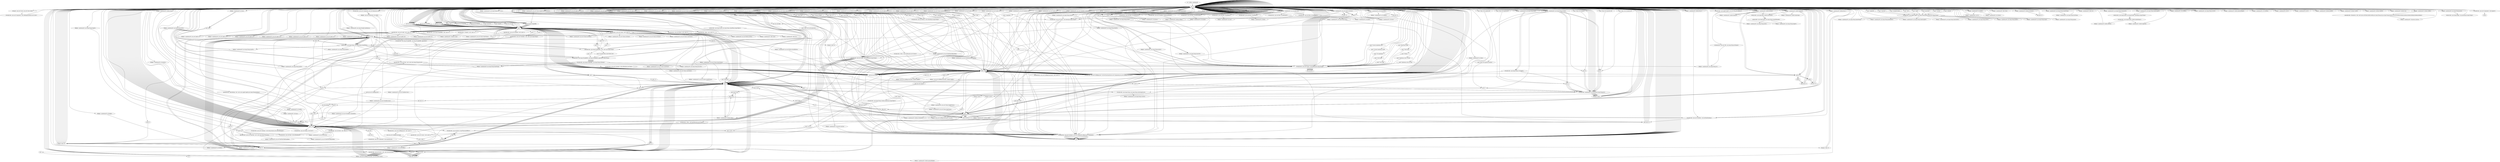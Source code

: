 digraph "" {
    "r0 := @this: analemma36"
    "load.r r0"
    "r0 := @this: analemma36"->"load.r r0";
    "staticget <java.awt.Color: java.awt.Color white>"
    "load.r r0"->"staticget <java.awt.Color: java.awt.Color white>";
    "virtualinvoke <java.awt.Component: void setBackground(java.awt.Color)>"
    "staticget <java.awt.Color: java.awt.Color white>"->"virtualinvoke <java.awt.Component: void setBackground(java.awt.Color)>";
    "virtualinvoke <java.awt.Component: void setBackground(java.awt.Color)>"->"load.r r0";
    "new java.awt.Font"
    "load.r r0"->"new java.awt.Font";
    "dup1.r"
    "new java.awt.Font"->"dup1.r";
    "push \"Helvetica\""
    "dup1.r"->"push \"Helvetica\"";
    "push 0"
    "push \"Helvetica\""->"push 0";
    "push 12"
    "push 0"->"push 12";
    "specialinvoke <java.awt.Font: void <init>(java.lang.String,int,int)>"
    "push 12"->"specialinvoke <java.awt.Font: void <init>(java.lang.String,int,int)>";
    "virtualinvoke <java.awt.Container: void setFont(java.awt.Font)>"
    "specialinvoke <java.awt.Font: void <init>(java.lang.String,int,int)>"->"virtualinvoke <java.awt.Container: void setFont(java.awt.Font)>";
    "virtualinvoke <java.awt.Container: void setFont(java.awt.Font)>"->"load.r r0";
    "load.r r0"->"load.r r0";
    "fieldget <analemma36: int height>"
    "load.r r0"->"fieldget <analemma36: int height>";
    "push 10"
    "fieldget <analemma36: int height>"->"push 10";
    "mul.i"
    "push 10"->"mul.i";
    "i2d"
    "mul.i"->"i2d";
    "fieldput <analemma36: double gnomonHeight>"
    "i2d"->"fieldput <analemma36: double gnomonHeight>";
    "fieldput <analemma36: double gnomonHeight>"->"load.r r0";
    "load.r r0"->"load.r r0";
    "push \"location\""
    "load.r r0"->"push \"location\"";
    "virtualinvoke <java.applet.Applet: java.lang.String getParameter(java.lang.String)>"
    "push \"location\""->"virtualinvoke <java.applet.Applet: java.lang.String getParameter(java.lang.String)>";
    "fieldput <analemma36: java.lang.String homeString>"
    "virtualinvoke <java.applet.Applet: java.lang.String getParameter(java.lang.String)>"->"fieldput <analemma36: java.lang.String homeString>";
    "fieldput <analemma36: java.lang.String homeString>"->"load.r r0";
    "load.r r0"->"load.r r0";
    "push \"latitude\""
    "load.r r0"->"push \"latitude\"";
    "push \"latitude\""->"virtualinvoke <java.applet.Applet: java.lang.String getParameter(java.lang.String)>";
    "fieldput <analemma36: java.lang.String homeLatStr>"
    "virtualinvoke <java.applet.Applet: java.lang.String getParameter(java.lang.String)>"->"fieldput <analemma36: java.lang.String homeLatStr>";
    "fieldput <analemma36: java.lang.String homeLatStr>"->"load.r r0";
    "load.r r0"->"load.r r0";
    "push \"longitude\""
    "load.r r0"->"push \"longitude\"";
    "push \"longitude\""->"virtualinvoke <java.applet.Applet: java.lang.String getParameter(java.lang.String)>";
    "fieldput <analemma36: java.lang.String homeLongStr>"
    "virtualinvoke <java.applet.Applet: java.lang.String getParameter(java.lang.String)>"->"fieldput <analemma36: java.lang.String homeLongStr>";
    "fieldput <analemma36: java.lang.String homeLongStr>"->"load.r r0";
    "load.r r0"->"load.r r0";
    "push \"timezone\""
    "load.r r0"->"push \"timezone\"";
    "push \"timezone\""->"virtualinvoke <java.applet.Applet: java.lang.String getParameter(java.lang.String)>";
    "fieldput <analemma36: java.lang.String timezoneStr>"
    "virtualinvoke <java.applet.Applet: java.lang.String getParameter(java.lang.String)>"->"fieldput <analemma36: java.lang.String timezoneStr>";
    "fieldput <analemma36: java.lang.String timezoneStr>"->"load.r r0";
    "load.r r0"->"load.r r0";
    "push \"daylightsaving\""
    "load.r r0"->"push \"daylightsaving\"";
    "push \"daylightsaving\""->"virtualinvoke <java.applet.Applet: java.lang.String getParameter(java.lang.String)>";
    "fieldput <analemma36: java.lang.String dstStr>"
    "virtualinvoke <java.applet.Applet: java.lang.String getParameter(java.lang.String)>"->"fieldput <analemma36: java.lang.String dstStr>";
    "fieldput <analemma36: java.lang.String dstStr>"->"load.r r0";
    "load.r r0"->"load.r r0";
    "push \"link\""
    "load.r r0"->"push \"link\"";
    "push \"link\""->"virtualinvoke <java.applet.Applet: java.lang.String getParameter(java.lang.String)>";
    "fieldput <analemma36: java.lang.String linkStr>"
    "virtualinvoke <java.applet.Applet: java.lang.String getParameter(java.lang.String)>"->"fieldput <analemma36: java.lang.String linkStr>";
    "fieldput <analemma36: java.lang.String linkStr>"->"load.r r0";
    "load.r r0"->"load.r r0";
    "virtualinvoke <java.applet.Applet: java.net.URL getCodeBase()>"
    "load.r r0"->"virtualinvoke <java.applet.Applet: java.net.URL getCodeBase()>";
    "virtualinvoke <java.net.URL: java.lang.String toString()>"
    "virtualinvoke <java.applet.Applet: java.net.URL getCodeBase()>"->"virtualinvoke <java.net.URL: java.lang.String toString()>";
    "fieldput <analemma36: java.lang.String str>"
    "virtualinvoke <java.net.URL: java.lang.String toString()>"->"fieldput <analemma36: java.lang.String str>";
    "fieldput <analemma36: java.lang.String str>"->"load.r r0";
    "new java.lang.StringBuffer"
    "load.r r0"->"new java.lang.StringBuffer";
    "new java.lang.StringBuffer"->"dup1.r";
    "dup1.r"->"load.r r0";
    "fieldget <analemma36: java.lang.String str>"
    "load.r r0"->"fieldget <analemma36: java.lang.String str>";
    "staticinvoke <java.lang.String: java.lang.String valueOf(java.lang.Object)>"
    "fieldget <analemma36: java.lang.String str>"->"staticinvoke <java.lang.String: java.lang.String valueOf(java.lang.Object)>";
    "specialinvoke <java.lang.StringBuffer: void <init>(java.lang.String)>"
    "staticinvoke <java.lang.String: java.lang.String valueOf(java.lang.Object)>"->"specialinvoke <java.lang.StringBuffer: void <init>(java.lang.String)>";
    "push \"01234567890123456789012345\""
    "specialinvoke <java.lang.StringBuffer: void <init>(java.lang.String)>"->"push \"01234567890123456789012345\"";
    "virtualinvoke <java.lang.StringBuffer: java.lang.StringBuffer append(java.lang.String)>"
    "push \"01234567890123456789012345\""->"virtualinvoke <java.lang.StringBuffer: java.lang.StringBuffer append(java.lang.String)>";
    "virtualinvoke <java.lang.StringBuffer: java.lang.String toString()>"
    "virtualinvoke <java.lang.StringBuffer: java.lang.StringBuffer append(java.lang.String)>"->"virtualinvoke <java.lang.StringBuffer: java.lang.String toString()>";
    "virtualinvoke <java.lang.StringBuffer: java.lang.String toString()>"->"fieldput <analemma36: java.lang.String str>";
    "fieldput <analemma36: java.lang.String str>"->"load.r r0";
    "load.r r0"->"load.r r0";
    "load.r r0"->"fieldget <analemma36: java.lang.String str>";
    "fieldget <analemma36: java.lang.String str>"->"push 0";
    "push 27"
    "push 0"->"push 27";
    "virtualinvoke <java.lang.String: java.lang.String substring(int,int)>"
    "push 27"->"virtualinvoke <java.lang.String: java.lang.String substring(int,int)>";
    "fieldput <analemma36: java.lang.String wwwStr>"
    "virtualinvoke <java.lang.String: java.lang.String substring(int,int)>"->"fieldput <analemma36: java.lang.String wwwStr>";
    "fieldput <analemma36: java.lang.String wwwStr>"->"load.r r0";
    "load.r r0"->"load.r r0";
    "virtualinvoke <java.awt.Component: java.awt.Dimension size()>"
    "load.r r0"->"virtualinvoke <java.awt.Component: java.awt.Dimension size()>";
    "fieldget <java.awt.Dimension: int width>"
    "virtualinvoke <java.awt.Component: java.awt.Dimension size()>"->"fieldget <java.awt.Dimension: int width>";
    "push 25"
    "fieldget <java.awt.Dimension: int width>"->"push 25";
    "div.i"
    "push 25"->"div.i";
    "fieldput <analemma36: int nGitter>"
    "div.i"->"fieldput <analemma36: int nGitter>";
    "fieldput <analemma36: int nGitter>"->"load.r r0";
    "load.r r0"->"load.r r0";
    "load.r r0"->"virtualinvoke <java.awt.Component: java.awt.Dimension size()>";
    "virtualinvoke <java.awt.Component: java.awt.Dimension size()>"->"fieldget <java.awt.Dimension: int width>";
    "push 2"
    "fieldget <java.awt.Dimension: int width>"->"push 2";
    "push 2"->"div.i";
    "fieldput <analemma36: int xMitte>"
    "div.i"->"fieldput <analemma36: int xMitte>";
    "fieldput <analemma36: int xMitte>"->"load.r r0";
    "load.r r0"->"load.r r0";
    "fieldget <analemma36: int xMitte>"
    "load.r r0"->"fieldget <analemma36: int xMitte>";
    "fieldput <analemma36: int xG>"
    "fieldget <analemma36: int xMitte>"->"fieldput <analemma36: int xG>";
    "fieldput <analemma36: int xG>"->"load.r r0";
    "load.r r0"->"load.r r0";
    "load.r r0"->"fieldget <analemma36: int xMitte>";
    "fieldput <analemma36: int xGnom>"
    "fieldget <analemma36: int xMitte>"->"fieldput <analemma36: int xGnom>";
    "fieldput <analemma36: int xGnom>"->"load.r r0";
    "new java.util.Date"
    "load.r r0"->"new java.util.Date";
    "new java.util.Date"->"dup1.r";
    "specialinvoke <java.util.Date: void <init>()>"
    "dup1.r"->"specialinvoke <java.util.Date: void <init>()>";
    "fieldput <analemma36: java.util.Date dat>"
    "specialinvoke <java.util.Date: void <init>()>"->"fieldput <analemma36: java.util.Date dat>";
    "fieldput <analemma36: java.util.Date dat>"->"load.r r0";
    "load.r r0"->"load.r r0";
    "fieldget <analemma36: java.util.Date dat>"
    "load.r r0"->"fieldget <analemma36: java.util.Date dat>";
    "virtualinvoke <java.util.Date: int getHours()>"
    "fieldget <analemma36: java.util.Date dat>"->"virtualinvoke <java.util.Date: int getHours()>";
    "fieldput <analemma36: int hours>"
    "virtualinvoke <java.util.Date: int getHours()>"->"fieldput <analemma36: int hours>";
    "fieldput <analemma36: int hours>"->"load.r r0";
    "load.r r0"->"load.r r0";
    "load.r r0"->"fieldget <analemma36: java.util.Date dat>";
    "virtualinvoke <java.util.Date: int getMinutes()>"
    "fieldget <analemma36: java.util.Date dat>"->"virtualinvoke <java.util.Date: int getMinutes()>";
    "fieldput <analemma36: int minutes>"
    "virtualinvoke <java.util.Date: int getMinutes()>"->"fieldput <analemma36: int minutes>";
    "fieldput <analemma36: int minutes>"->"load.r r0";
    "load.r r0"->"load.r r0";
    "load.r r0"->"fieldget <analemma36: java.util.Date dat>";
    "virtualinvoke <java.util.Date: int getDate()>"
    "fieldget <analemma36: java.util.Date dat>"->"virtualinvoke <java.util.Date: int getDate()>";
    "fieldput <analemma36: int date>"
    "virtualinvoke <java.util.Date: int getDate()>"->"fieldput <analemma36: int date>";
    "fieldput <analemma36: int date>"->"load.r r0";
    "load.r r0"->"load.r r0";
    "load.r r0"->"fieldget <analemma36: java.util.Date dat>";
    "virtualinvoke <java.util.Date: int getMonth()>"
    "fieldget <analemma36: java.util.Date dat>"->"virtualinvoke <java.util.Date: int getMonth()>";
    "fieldput <analemma36: int month>"
    "virtualinvoke <java.util.Date: int getMonth()>"->"fieldput <analemma36: int month>";
    "fieldput <analemma36: int month>"->"load.r r0";
    "load.r r0"->"load.r r0";
    "load.r r0"->"fieldget <analemma36: java.util.Date dat>";
    "virtualinvoke <java.util.Date: int getYear()>"
    "fieldget <analemma36: java.util.Date dat>"->"virtualinvoke <java.util.Date: int getYear()>";
    "fieldput <analemma36: int year>"
    "virtualinvoke <java.util.Date: int getYear()>"->"fieldput <analemma36: int year>";
    "fieldput <analemma36: int year>"->"load.r r0";
    "load.r r0"->"load.r r0";
    "load.r r0"->"fieldget <analemma36: java.util.Date dat>";
    "virtualinvoke <java.util.Date: int getSeconds()>"
    "fieldget <analemma36: java.util.Date dat>"->"virtualinvoke <java.util.Date: int getSeconds()>";
    "fieldput <analemma36: int seconds>"
    "virtualinvoke <java.util.Date: int getSeconds()>"->"fieldput <analemma36: int seconds>";
    "fieldput <analemma36: int seconds>"->"new java.util.Date";
    "store.r $r35"
    "new java.util.Date"->"store.r $r35";
    "load.r $r35"
    "store.r $r35"->"load.r $r35";
    "load.r $r35"->"specialinvoke <java.util.Date: void <init>()>";
    "specialinvoke <java.util.Date: void <init>()>"->"load.r $r35";
    "virtualinvoke <java.util.Date: int getTimezoneOffset()>"
    "load.r $r35"->"virtualinvoke <java.util.Date: int getTimezoneOffset()>";
    "neg.i"
    "virtualinvoke <java.util.Date: int getTimezoneOffset()>"->"neg.i";
    "push 60"
    "neg.i"->"push 60";
    "push 60"->"div.i";
    "div.i"->"load.r $r35";
    "push 6"
    "load.r $r35"->"push 6";
    "virtualinvoke <java.util.Date: void setMonth(int)>"
    "push 6"->"virtualinvoke <java.util.Date: void setMonth(int)>";
    "virtualinvoke <java.util.Date: void setMonth(int)>"->"load.r $r35";
    "load.r $r35"->"virtualinvoke <java.util.Date: int getTimezoneOffset()>";
    "virtualinvoke <java.util.Date: int getTimezoneOffset()>"->"neg.i";
    "neg.i"->"push 60";
    "push 60"->"div.i";
    "ifcmpne.i load.r r0"
    "div.i"->"ifcmpne.i load.r r0";
    "ifcmpne.i load.r r0"->"load.r r0";
    "push 1"
    "load.r r0"->"push 1";
    "fieldput <analemma36: boolean isSummer>"
    "push 1"->"fieldput <analemma36: boolean isSummer>";
    "goto load.r r0"
    "fieldput <analemma36: boolean isSummer>"->"goto load.r r0";
    "goto load.r r0"->"load.r r0";
    "load.r r0"->"load.r r0";
    "load.r r0"->"fieldget <analemma36: java.util.Date dat>";
    "fieldget <analemma36: java.util.Date dat>"->"virtualinvoke <java.util.Date: int getTimezoneOffset()>";
    "fieldput <analemma36: int browserOffset>"
    "virtualinvoke <java.util.Date: int getTimezoneOffset()>"->"fieldput <analemma36: int browserOffset>";
    "fieldput <analemma36: int browserOffset>"->"load.r r0";
    "load.r r0"->"load.r r0";
    "fieldget <analemma36: int browserOffset>"
    "load.r r0"->"fieldget <analemma36: int browserOffset>";
    "fieldget <analemma36: int browserOffset>"->"neg.i";
    "neg.i"->"push 60";
    "push 60"->"div.i";
    "div.i"->"fieldput <analemma36: int browserOffset>";
    "fieldput <analemma36: int browserOffset>"->"load.r r0";
    "load.r r0"->"load.r r0";
    "load.r r0"->"fieldget <analemma36: int browserOffset>";
    "fieldput <analemma36: int locOffset>"
    "fieldget <analemma36: int browserOffset>"->"fieldput <analemma36: int locOffset>";
    "fieldput <analemma36: int locOffset>"->"load.r r0";
    "load.r r0"->"new java.lang.StringBuffer";
    "new java.lang.StringBuffer"->"dup1.r";
    "dup1.r"->"load.r r0";
    "load.r r0"->"fieldget <analemma36: int browserOffset>";
    "staticinvoke <java.lang.String: java.lang.String valueOf(int)>"
    "fieldget <analemma36: int browserOffset>"->"staticinvoke <java.lang.String: java.lang.String valueOf(int)>";
    "staticinvoke <java.lang.String: java.lang.String valueOf(int)>"->"specialinvoke <java.lang.StringBuffer: void <init>(java.lang.String)>";
    "push \" h\""
    "specialinvoke <java.lang.StringBuffer: void <init>(java.lang.String)>"->"push \" h\"";
    "push \" h\""->"virtualinvoke <java.lang.StringBuffer: java.lang.StringBuffer append(java.lang.String)>";
    "virtualinvoke <java.lang.StringBuffer: java.lang.StringBuffer append(java.lang.String)>"->"virtualinvoke <java.lang.StringBuffer: java.lang.String toString()>";
    "fieldput <analemma36: java.lang.String timeString>"
    "virtualinvoke <java.lang.StringBuffer: java.lang.String toString()>"->"fieldput <analemma36: java.lang.String timeString>";
    "fieldput <analemma36: java.lang.String timeString>"->"load.r r0";
    "load.r r0"->"fieldget <analemma36: int browserOffset>";
    "ifle load.r r0"
    "fieldget <analemma36: int browserOffset>"->"ifle load.r r0";
    "ifle load.r r0"->"load.r r0";
    "load.r r0"->"new java.lang.StringBuffer";
    "new java.lang.StringBuffer"->"dup1.r";
    "push \"+\""
    "dup1.r"->"push \"+\"";
    "push \"+\""->"specialinvoke <java.lang.StringBuffer: void <init>(java.lang.String)>";
    "specialinvoke <java.lang.StringBuffer: void <init>(java.lang.String)>"->"load.r r0";
    "fieldget <analemma36: java.lang.String timeString>"
    "load.r r0"->"fieldget <analemma36: java.lang.String timeString>";
    "fieldget <analemma36: java.lang.String timeString>"->"virtualinvoke <java.lang.StringBuffer: java.lang.StringBuffer append(java.lang.String)>";
    "virtualinvoke <java.lang.StringBuffer: java.lang.StringBuffer append(java.lang.String)>"->"virtualinvoke <java.lang.StringBuffer: java.lang.String toString()>";
    "virtualinvoke <java.lang.StringBuffer: java.lang.String toString()>"->"fieldput <analemma36: java.lang.String timeString>";
    "fieldput <analemma36: java.lang.String timeString>"->"load.r r0";
    "load.r r0"->"new java.lang.StringBuffer";
    "new java.lang.StringBuffer"->"dup1.r";
    "push \"UT  \""
    "dup1.r"->"push \"UT  \"";
    "push \"UT  \""->"specialinvoke <java.lang.StringBuffer: void <init>(java.lang.String)>";
    "specialinvoke <java.lang.StringBuffer: void <init>(java.lang.String)>"->"load.r r0";
    "load.r r0"->"fieldget <analemma36: java.lang.String timeString>";
    "fieldget <analemma36: java.lang.String timeString>"->"virtualinvoke <java.lang.StringBuffer: java.lang.StringBuffer append(java.lang.String)>";
    "virtualinvoke <java.lang.StringBuffer: java.lang.StringBuffer append(java.lang.String)>"->"virtualinvoke <java.lang.StringBuffer: java.lang.String toString()>";
    "virtualinvoke <java.lang.StringBuffer: java.lang.String toString()>"->"fieldput <analemma36: java.lang.String timeString>";
    "new java.awt.GridBagLayout"
    "fieldput <analemma36: java.lang.String timeString>"->"new java.awt.GridBagLayout";
    "new java.awt.GridBagLayout"->"store.r $r35";
    "store.r $r35"->"load.r $r35";
    "specialinvoke <java.awt.GridBagLayout: void <init>()>"
    "load.r $r35"->"specialinvoke <java.awt.GridBagLayout: void <init>()>";
    "new java.awt.GridBagConstraints"
    "specialinvoke <java.awt.GridBagLayout: void <init>()>"->"new java.awt.GridBagConstraints";
    "store.r $r46"
    "new java.awt.GridBagConstraints"->"store.r $r46";
    "load.r $r46"
    "store.r $r46"->"load.r $r46";
    "specialinvoke <java.awt.GridBagConstraints: void <init>()>"
    "load.r $r46"->"specialinvoke <java.awt.GridBagConstraints: void <init>()>";
    "specialinvoke <java.awt.GridBagConstraints: void <init>()>"->"load.r r0";
    "load.r r0"->"load.r $r35";
    "virtualinvoke <java.awt.Container: void setLayout(java.awt.LayoutManager)>"
    "load.r $r35"->"virtualinvoke <java.awt.Container: void setLayout(java.awt.LayoutManager)>";
    "virtualinvoke <java.awt.Container: void setLayout(java.awt.LayoutManager)>"->"load.r r0";
    "load.r r0"->"new java.awt.Font";
    "new java.awt.Font"->"dup1.r";
    "dup1.r"->"push \"Helvetica\"";
    "push \"Helvetica\""->"push 0";
    "push 0"->"push 10";
    "push 10"->"specialinvoke <java.awt.Font: void <init>(java.lang.String,int,int)>";
    "specialinvoke <java.awt.Font: void <init>(java.lang.String,int,int)>"->"virtualinvoke <java.awt.Container: void setFont(java.awt.Font)>";
    "virtualinvoke <java.awt.Container: void setFont(java.awt.Font)>"->"load.r $r46";
    "push 1.0"
    "load.r $r46"->"push 1.0";
    "fieldput <java.awt.GridBagConstraints: double weightx>"
    "push 1.0"->"fieldput <java.awt.GridBagConstraints: double weightx>";
    "fieldput <java.awt.GridBagConstraints: double weightx>"->"load.r $r46";
    "push 0.0"
    "load.r $r46"->"push 0.0";
    "fieldput <java.awt.GridBagConstraints: double weighty>"
    "push 0.0"->"fieldput <java.awt.GridBagConstraints: double weighty>";
    "fieldput <java.awt.GridBagConstraints: double weighty>"->"load.r $r46";
    "new java.awt.Insets"
    "load.r $r46"->"new java.awt.Insets";
    "new java.awt.Insets"->"dup1.r";
    "dup1.r"->"push 2";
    "push 20"
    "push 2"->"push 20";
    "push 20"->"push 0";
    "push 0"->"push 0";
    "specialinvoke <java.awt.Insets: void <init>(int,int,int,int)>"
    "push 0"->"specialinvoke <java.awt.Insets: void <init>(int,int,int,int)>";
    "fieldput <java.awt.GridBagConstraints: java.awt.Insets insets>"
    "specialinvoke <java.awt.Insets: void <init>(int,int,int,int)>"->"fieldput <java.awt.GridBagConstraints: java.awt.Insets insets>";
    "fieldput <java.awt.GridBagConstraints: java.awt.Insets insets>"->"load.r r0";
    "new java.awt.Label"
    "load.r r0"->"new java.awt.Label";
    "new java.awt.Label"->"dup1.r";
    "specialinvoke <java.awt.Label: void <init>()>"
    "dup1.r"->"specialinvoke <java.awt.Label: void <init>()>";
    "fieldput <analemma36: java.awt.Label L11>"
    "specialinvoke <java.awt.Label: void <init>()>"->"fieldput <analemma36: java.awt.Label L11>";
    "fieldput <analemma36: java.awt.Label L11>"->"load.r r0";
    "fieldget <analemma36: java.awt.Label L11>"
    "load.r r0"->"fieldget <analemma36: java.awt.Label L11>";
    "push \"Time Zone\""
    "fieldget <analemma36: java.awt.Label L11>"->"push \"Time Zone\"";
    "virtualinvoke <java.awt.Label: void setText(java.lang.String)>"
    "push \"Time Zone\""->"virtualinvoke <java.awt.Label: void setText(java.lang.String)>";
    "virtualinvoke <java.awt.Label: void setText(java.lang.String)>"->"load.r $r35";
    "load.r $r35"->"load.r r0";
    "load.r r0"->"fieldget <analemma36: java.awt.Label L11>";
    "fieldget <analemma36: java.awt.Label L11>"->"load.r $r46";
    "virtualinvoke <java.awt.GridBagLayout: void setConstraints(java.awt.Component,java.awt.GridBagConstraints)>"
    "load.r $r46"->"virtualinvoke <java.awt.GridBagLayout: void setConstraints(java.awt.Component,java.awt.GridBagConstraints)>";
    "virtualinvoke <java.awt.GridBagLayout: void setConstraints(java.awt.Component,java.awt.GridBagConstraints)>"->"load.r r0";
    "load.r r0"->"load.r r0";
    "load.r r0"->"fieldget <analemma36: java.awt.Label L11>";
    "virtualinvoke <java.awt.Container: java.awt.Component add(java.awt.Component)>"
    "fieldget <analemma36: java.awt.Label L11>"->"virtualinvoke <java.awt.Container: java.awt.Component add(java.awt.Component)>";
    "pop"
    "virtualinvoke <java.awt.Container: java.awt.Component add(java.awt.Component)>"->"pop";
    "pop"->"load.r r0";
    "load.r r0"->"new java.awt.Label";
    "new java.awt.Label"->"dup1.r";
    "dup1.r"->"specialinvoke <java.awt.Label: void <init>()>";
    "fieldput <analemma36: java.awt.Label L17>"
    "specialinvoke <java.awt.Label: void <init>()>"->"fieldput <analemma36: java.awt.Label L17>";
    "fieldput <analemma36: java.awt.Label L17>"->"load.r r0";
    "fieldget <analemma36: java.awt.Label L17>"
    "load.r r0"->"fieldget <analemma36: java.awt.Label L17>";
    "push \"Dayl. S.T.\""
    "fieldget <analemma36: java.awt.Label L17>"->"push \"Dayl. S.T.\"";
    "push \"Dayl. S.T.\""->"virtualinvoke <java.awt.Label: void setText(java.lang.String)>";
    "virtualinvoke <java.awt.Label: void setText(java.lang.String)>"->"load.r $r46";
    "load.r $r46"->"new java.awt.Insets";
    "new java.awt.Insets"->"dup1.r";
    "dup1.r"->"push 2";
    "push 2"->"push 0";
    "push 0"->"push 0";
    "push 0"->"push 0";
    "push 0"->"specialinvoke <java.awt.Insets: void <init>(int,int,int,int)>";
    "specialinvoke <java.awt.Insets: void <init>(int,int,int,int)>"->"fieldput <java.awt.GridBagConstraints: java.awt.Insets insets>";
    "fieldput <java.awt.GridBagConstraints: java.awt.Insets insets>"->"load.r $r35";
    "load.r $r35"->"load.r r0";
    "load.r r0"->"fieldget <analemma36: java.awt.Label L17>";
    "fieldget <analemma36: java.awt.Label L17>"->"load.r $r46";
    "load.r $r46"->"virtualinvoke <java.awt.GridBagLayout: void setConstraints(java.awt.Component,java.awt.GridBagConstraints)>";
    "virtualinvoke <java.awt.GridBagLayout: void setConstraints(java.awt.Component,java.awt.GridBagConstraints)>"->"load.r r0";
    "load.r r0"->"load.r r0";
    "load.r r0"->"fieldget <analemma36: java.awt.Label L17>";
    "fieldget <analemma36: java.awt.Label L17>"->"virtualinvoke <java.awt.Container: java.awt.Component add(java.awt.Component)>";
    "virtualinvoke <java.awt.Container: java.awt.Component add(java.awt.Component)>"->"pop";
    "pop"->"load.r r0";
    "load.r r0"->"new java.awt.Label";
    "new java.awt.Label"->"dup1.r";
    "dup1.r"->"specialinvoke <java.awt.Label: void <init>()>";
    "fieldput <analemma36: java.awt.Label L12>"
    "specialinvoke <java.awt.Label: void <init>()>"->"fieldput <analemma36: java.awt.Label L12>";
    "fieldput <analemma36: java.awt.Label L12>"->"load.r r0";
    "fieldget <analemma36: java.awt.Label L12>"
    "load.r r0"->"fieldget <analemma36: java.awt.Label L12>";
    "push \"Location\""
    "fieldget <analemma36: java.awt.Label L12>"->"push \"Location\"";
    "push \"Location\""->"virtualinvoke <java.awt.Label: void setText(java.lang.String)>";
    "virtualinvoke <java.awt.Label: void setText(java.lang.String)>"->"load.r $r46";
    "load.r $r46"->"new java.awt.Insets";
    "new java.awt.Insets"->"dup1.r";
    "dup1.r"->"push 2";
    "push -10"
    "push 2"->"push -10";
    "push -10"->"push 0";
    "push 0"->"push 0";
    "push 0"->"specialinvoke <java.awt.Insets: void <init>(int,int,int,int)>";
    "specialinvoke <java.awt.Insets: void <init>(int,int,int,int)>"->"fieldput <java.awt.GridBagConstraints: java.awt.Insets insets>";
    "fieldput <java.awt.GridBagConstraints: java.awt.Insets insets>"->"load.r $r35";
    "load.r $r35"->"load.r r0";
    "load.r r0"->"fieldget <analemma36: java.awt.Label L12>";
    "fieldget <analemma36: java.awt.Label L12>"->"load.r $r46";
    "load.r $r46"->"virtualinvoke <java.awt.GridBagLayout: void setConstraints(java.awt.Component,java.awt.GridBagConstraints)>";
    "virtualinvoke <java.awt.GridBagLayout: void setConstraints(java.awt.Component,java.awt.GridBagConstraints)>"->"load.r r0";
    "load.r r0"->"load.r r0";
    "load.r r0"->"fieldget <analemma36: java.awt.Label L12>";
    "fieldget <analemma36: java.awt.Label L12>"->"virtualinvoke <java.awt.Container: java.awt.Component add(java.awt.Component)>";
    "virtualinvoke <java.awt.Container: java.awt.Component add(java.awt.Component)>"->"pop";
    "pop"->"load.r $r46";
    "push 10.0"
    "load.r $r46"->"push 10.0";
    "push 10.0"->"fieldput <java.awt.GridBagConstraints: double weightx>";
    "fieldput <java.awt.GridBagConstraints: double weightx>"->"load.r r0";
    "load.r r0"->"new java.awt.Label";
    "new java.awt.Label"->"dup1.r";
    "dup1.r"->"specialinvoke <java.awt.Label: void <init>()>";
    "fieldput <analemma36: java.awt.Label L13>"
    "specialinvoke <java.awt.Label: void <init>()>"->"fieldput <analemma36: java.awt.Label L13>";
    "fieldput <analemma36: java.awt.Label L13>"->"load.r r0";
    "fieldget <analemma36: java.awt.Label L13>"
    "load.r r0"->"fieldget <analemma36: java.awt.Label L13>";
    "push \"Latitude\""
    "fieldget <analemma36: java.awt.Label L13>"->"push \"Latitude\"";
    "push \"Latitude\""->"virtualinvoke <java.awt.Label: void setText(java.lang.String)>";
    "virtualinvoke <java.awt.Label: void setText(java.lang.String)>"->"load.r $r35";
    "load.r $r35"->"load.r r0";
    "load.r r0"->"fieldget <analemma36: java.awt.Label L13>";
    "fieldget <analemma36: java.awt.Label L13>"->"load.r $r46";
    "load.r $r46"->"virtualinvoke <java.awt.GridBagLayout: void setConstraints(java.awt.Component,java.awt.GridBagConstraints)>";
    "virtualinvoke <java.awt.GridBagLayout: void setConstraints(java.awt.Component,java.awt.GridBagConstraints)>"->"load.r r0";
    "load.r r0"->"load.r r0";
    "load.r r0"->"fieldget <analemma36: java.awt.Label L13>";
    "fieldget <analemma36: java.awt.Label L13>"->"virtualinvoke <java.awt.Container: java.awt.Component add(java.awt.Component)>";
    "virtualinvoke <java.awt.Container: java.awt.Component add(java.awt.Component)>"->"pop";
    "pop"->"load.r r0";
    "load.r r0"->"new java.awt.Label";
    "new java.awt.Label"->"dup1.r";
    "dup1.r"->"specialinvoke <java.awt.Label: void <init>()>";
    "fieldput <analemma36: java.awt.Label L14>"
    "specialinvoke <java.awt.Label: void <init>()>"->"fieldput <analemma36: java.awt.Label L14>";
    "fieldput <analemma36: java.awt.Label L14>"->"load.r r0";
    "fieldget <analemma36: java.awt.Label L14>"
    "load.r r0"->"fieldget <analemma36: java.awt.Label L14>";
    "push \"N / S\""
    "fieldget <analemma36: java.awt.Label L14>"->"push \"N / S\"";
    "push \"N / S\""->"virtualinvoke <java.awt.Label: void setText(java.lang.String)>";
    "virtualinvoke <java.awt.Label: void setText(java.lang.String)>"->"load.r $r35";
    "load.r $r35"->"load.r r0";
    "load.r r0"->"fieldget <analemma36: java.awt.Label L14>";
    "fieldget <analemma36: java.awt.Label L14>"->"load.r $r46";
    "load.r $r46"->"virtualinvoke <java.awt.GridBagLayout: void setConstraints(java.awt.Component,java.awt.GridBagConstraints)>";
    "virtualinvoke <java.awt.GridBagLayout: void setConstraints(java.awt.Component,java.awt.GridBagConstraints)>"->"load.r r0";
    "load.r r0"->"load.r r0";
    "load.r r0"->"fieldget <analemma36: java.awt.Label L14>";
    "fieldget <analemma36: java.awt.Label L14>"->"virtualinvoke <java.awt.Container: java.awt.Component add(java.awt.Component)>";
    "virtualinvoke <java.awt.Container: java.awt.Component add(java.awt.Component)>"->"pop";
    "pop"->"load.r r0";
    "load.r r0"->"new java.awt.Label";
    "new java.awt.Label"->"dup1.r";
    "dup1.r"->"specialinvoke <java.awt.Label: void <init>()>";
    "fieldput <analemma36: java.awt.Label L15>"
    "specialinvoke <java.awt.Label: void <init>()>"->"fieldput <analemma36: java.awt.Label L15>";
    "fieldput <analemma36: java.awt.Label L15>"->"load.r r0";
    "fieldget <analemma36: java.awt.Label L15>"
    "load.r r0"->"fieldget <analemma36: java.awt.Label L15>";
    "push \"Longitude\""
    "fieldget <analemma36: java.awt.Label L15>"->"push \"Longitude\"";
    "push \"Longitude\""->"virtualinvoke <java.awt.Label: void setText(java.lang.String)>";
    "virtualinvoke <java.awt.Label: void setText(java.lang.String)>"->"load.r $r35";
    "load.r $r35"->"load.r r0";
    "load.r r0"->"fieldget <analemma36: java.awt.Label L15>";
    "fieldget <analemma36: java.awt.Label L15>"->"load.r $r46";
    "load.r $r46"->"virtualinvoke <java.awt.GridBagLayout: void setConstraints(java.awt.Component,java.awt.GridBagConstraints)>";
    "virtualinvoke <java.awt.GridBagLayout: void setConstraints(java.awt.Component,java.awt.GridBagConstraints)>"->"load.r r0";
    "load.r r0"->"load.r r0";
    "load.r r0"->"fieldget <analemma36: java.awt.Label L15>";
    "fieldget <analemma36: java.awt.Label L15>"->"virtualinvoke <java.awt.Container: java.awt.Component add(java.awt.Component)>";
    "virtualinvoke <java.awt.Container: java.awt.Component add(java.awt.Component)>"->"pop";
    "pop"->"load.r r0";
    "load.r r0"->"new java.awt.Label";
    "new java.awt.Label"->"dup1.r";
    "dup1.r"->"specialinvoke <java.awt.Label: void <init>()>";
    "fieldput <analemma36: java.awt.Label L16>"
    "specialinvoke <java.awt.Label: void <init>()>"->"fieldput <analemma36: java.awt.Label L16>";
    "fieldput <analemma36: java.awt.Label L16>"->"load.r r0";
    "fieldget <analemma36: java.awt.Label L16>"
    "load.r r0"->"fieldget <analemma36: java.awt.Label L16>";
    "push \"E / W\""
    "fieldget <analemma36: java.awt.Label L16>"->"push \"E / W\"";
    "push \"E / W\""->"virtualinvoke <java.awt.Label: void setText(java.lang.String)>";
    "virtualinvoke <java.awt.Label: void setText(java.lang.String)>"->"load.r $r35";
    "load.r $r35"->"load.r r0";
    "load.r r0"->"fieldget <analemma36: java.awt.Label L16>";
    "fieldget <analemma36: java.awt.Label L16>"->"load.r $r46";
    "load.r $r46"->"virtualinvoke <java.awt.GridBagLayout: void setConstraints(java.awt.Component,java.awt.GridBagConstraints)>";
    "virtualinvoke <java.awt.GridBagLayout: void setConstraints(java.awt.Component,java.awt.GridBagConstraints)>"->"load.r r0";
    "load.r r0"->"load.r r0";
    "load.r r0"->"fieldget <analemma36: java.awt.Label L16>";
    "fieldget <analemma36: java.awt.Label L16>"->"virtualinvoke <java.awt.Container: java.awt.Component add(java.awt.Component)>";
    "virtualinvoke <java.awt.Container: java.awt.Component add(java.awt.Component)>"->"pop";
    "pop"->"load.r r0";
    "load.r r0"->"new java.awt.Label";
    "new java.awt.Label"->"dup1.r";
    "dup1.r"->"specialinvoke <java.awt.Label: void <init>()>";
    "specialinvoke <java.awt.Label: void <init>()>"->"fieldput <analemma36: java.awt.Label L17>";
    "fieldput <analemma36: java.awt.Label L17>"->"load.r r0";
    "load.r r0"->"fieldget <analemma36: java.awt.Label L17>";
    "push \"Gnomon Height\""
    "fieldget <analemma36: java.awt.Label L17>"->"push \"Gnomon Height\"";
    "push \"Gnomon Height\""->"virtualinvoke <java.awt.Label: void setText(java.lang.String)>";
    "virtualinvoke <java.awt.Label: void setText(java.lang.String)>"->"load.r $r35";
    "load.r $r35"->"load.r r0";
    "load.r r0"->"fieldget <analemma36: java.awt.Label L17>";
    "fieldget <analemma36: java.awt.Label L17>"->"load.r $r46";
    "load.r $r46"->"virtualinvoke <java.awt.GridBagLayout: void setConstraints(java.awt.Component,java.awt.GridBagConstraints)>";
    "virtualinvoke <java.awt.GridBagLayout: void setConstraints(java.awt.Component,java.awt.GridBagConstraints)>"->"load.r r0";
    "load.r r0"->"load.r r0";
    "load.r r0"->"fieldget <analemma36: java.awt.Label L17>";
    "fieldget <analemma36: java.awt.Label L17>"->"virtualinvoke <java.awt.Container: java.awt.Component add(java.awt.Component)>";
    "virtualinvoke <java.awt.Container: java.awt.Component add(java.awt.Component)>"->"pop";
    "pop"->"load.r r0";
    "load.r r0"->"new java.awt.Label";
    "new java.awt.Label"->"dup1.r";
    "dup1.r"->"specialinvoke <java.awt.Label: void <init>()>";
    "fieldput <analemma36: java.awt.Label L18>"
    "specialinvoke <java.awt.Label: void <init>()>"->"fieldput <analemma36: java.awt.Label L18>";
    "fieldput <analemma36: java.awt.Label L18>"->"load.r r0";
    "fieldget <analemma36: java.awt.Label L18>"
    "load.r r0"->"fieldget <analemma36: java.awt.Label L18>";
    "push \"\""
    "fieldget <analemma36: java.awt.Label L18>"->"push \"\"";
    "push \"\""->"virtualinvoke <java.awt.Label: void setText(java.lang.String)>";
    "virtualinvoke <java.awt.Label: void setText(java.lang.String)>"->"load.r $r35";
    "load.r $r35"->"load.r r0";
    "load.r r0"->"fieldget <analemma36: java.awt.Label L18>";
    "fieldget <analemma36: java.awt.Label L18>"->"load.r $r46";
    "load.r $r46"->"virtualinvoke <java.awt.GridBagLayout: void setConstraints(java.awt.Component,java.awt.GridBagConstraints)>";
    "virtualinvoke <java.awt.GridBagLayout: void setConstraints(java.awt.Component,java.awt.GridBagConstraints)>"->"load.r r0";
    "load.r r0"->"load.r r0";
    "load.r r0"->"fieldget <analemma36: java.awt.Label L18>";
    "fieldget <analemma36: java.awt.Label L18>"->"virtualinvoke <java.awt.Container: java.awt.Component add(java.awt.Component)>";
    "virtualinvoke <java.awt.Container: java.awt.Component add(java.awt.Component)>"->"pop";
    "pop"->"load.r $r46";
    "load.r $r46"->"push 1";
    "fieldput <java.awt.GridBagConstraints: int gridy>"
    "push 1"->"fieldput <java.awt.GridBagConstraints: int gridy>";
    "fieldput <java.awt.GridBagConstraints: int gridy>"->"load.r $r46";
    "load.r $r46"->"new java.awt.Insets";
    "new java.awt.Insets"->"dup1.r";
    "dup1.r"->"push 0";
    "push 0"->"push 20";
    "push 20"->"push 0";
    "push 0"->"push 0";
    "push 0"->"specialinvoke <java.awt.Insets: void <init>(int,int,int,int)>";
    "specialinvoke <java.awt.Insets: void <init>(int,int,int,int)>"->"fieldput <java.awt.GridBagConstraints: java.awt.Insets insets>";
    "fieldput <java.awt.GridBagConstraints: java.awt.Insets insets>"->"load.r r0";
    "new Seloc"
    "load.r r0"->"new Seloc";
    "new Seloc"->"dup1.r";
    "specialinvoke <Seloc: void <init>()>"
    "dup1.r"->"specialinvoke <Seloc: void <init>()>";
    "fieldput <analemma36: Seloc time>"
    "specialinvoke <Seloc: void <init>()>"->"fieldput <analemma36: Seloc time>";
    "fieldput <analemma36: Seloc time>"->"load.r r0";
    "new java.awt.Choice"
    "load.r r0"->"new java.awt.Choice";
    "new java.awt.Choice"->"dup1.r";
    "specialinvoke <java.awt.Choice: void <init>()>"
    "dup1.r"->"specialinvoke <java.awt.Choice: void <init>()>";
    "fieldput <analemma36: java.awt.Choice timeChoice>"
    "specialinvoke <java.awt.Choice: void <init>()>"->"fieldput <analemma36: java.awt.Choice timeChoice>";
    "fieldput <analemma36: java.awt.Choice timeChoice>"->"load.r r0";
    "fieldget <analemma36: Seloc time>"
    "load.r r0"->"fieldget <analemma36: Seloc time>";
    "fieldget <analemma36: Seloc time>"->"load.r r0";
    "fieldget <analemma36: java.awt.Choice timeChoice>"
    "load.r r0"->"fieldget <analemma36: java.awt.Choice timeChoice>";
    "virtualinvoke <Seloc: void timeMenu(java.awt.Choice)>"
    "fieldget <analemma36: java.awt.Choice timeChoice>"->"virtualinvoke <Seloc: void timeMenu(java.awt.Choice)>";
    "virtualinvoke <Seloc: void timeMenu(java.awt.Choice)>"->"load.r $r35";
    "load.r $r35"->"load.r r0";
    "load.r r0"->"fieldget <analemma36: java.awt.Choice timeChoice>";
    "fieldget <analemma36: java.awt.Choice timeChoice>"->"load.r $r46";
    "load.r $r46"->"virtualinvoke <java.awt.GridBagLayout: void setConstraints(java.awt.Component,java.awt.GridBagConstraints)>";
    "virtualinvoke <java.awt.GridBagLayout: void setConstraints(java.awt.Component,java.awt.GridBagConstraints)>"->"load.r r0";
    "load.r r0"->"fieldget <analemma36: java.awt.Choice timeChoice>";
    "fieldget <analemma36: java.awt.Choice timeChoice>"->"load.r r0";
    "load.r r0"->"fieldget <analemma36: java.lang.String timeString>";
    "virtualinvoke <java.awt.Choice: void select(java.lang.String)>"
    "fieldget <analemma36: java.lang.String timeString>"->"virtualinvoke <java.awt.Choice: void select(java.lang.String)>";
    "virtualinvoke <java.awt.Choice: void select(java.lang.String)>"->"load.r r0";
    "load.r r0"->"load.r r0";
    "load.r r0"->"fieldget <analemma36: java.awt.Choice timeChoice>";
    "fieldget <analemma36: java.awt.Choice timeChoice>"->"virtualinvoke <java.awt.Container: java.awt.Component add(java.awt.Component)>";
    "virtualinvoke <java.awt.Container: java.awt.Component add(java.awt.Component)>"->"pop";
    "pop"->"load.r $r46";
    "load.r $r46"->"new java.awt.Insets";
    "new java.awt.Insets"->"dup1.r";
    "dup1.r"->"push 0";
    "push 0"->"push 0";
    "push 0"->"push 0";
    "push 0"->"push 0";
    "push 0"->"specialinvoke <java.awt.Insets: void <init>(int,int,int,int)>";
    "specialinvoke <java.awt.Insets: void <init>(int,int,int,int)>"->"fieldput <java.awt.GridBagConstraints: java.awt.Insets insets>";
    "fieldput <java.awt.GridBagConstraints: java.awt.Insets insets>"->"load.r r0";
    "new java.awt.Checkbox"
    "load.r r0"->"new java.awt.Checkbox";
    "new java.awt.Checkbox"->"dup1.r";
    "specialinvoke <java.awt.Checkbox: void <init>()>"
    "dup1.r"->"specialinvoke <java.awt.Checkbox: void <init>()>";
    "fieldput <analemma36: java.awt.Checkbox summerBox>"
    "specialinvoke <java.awt.Checkbox: void <init>()>"->"fieldput <analemma36: java.awt.Checkbox summerBox>";
    "fieldput <analemma36: java.awt.Checkbox summerBox>"->"load.r $r35";
    "load.r $r35"->"load.r r0";
    "fieldget <analemma36: java.awt.Checkbox summerBox>"
    "load.r r0"->"fieldget <analemma36: java.awt.Checkbox summerBox>";
    "fieldget <analemma36: java.awt.Checkbox summerBox>"->"load.r $r46";
    "load.r $r46"->"virtualinvoke <java.awt.GridBagLayout: void setConstraints(java.awt.Component,java.awt.GridBagConstraints)>";
    "virtualinvoke <java.awt.GridBagLayout: void setConstraints(java.awt.Component,java.awt.GridBagConstraints)>"->"load.r r0";
    "load.r r0"->"load.r r0";
    "load.r r0"->"fieldget <analemma36: java.awt.Checkbox summerBox>";
    "fieldget <analemma36: java.awt.Checkbox summerBox>"->"virtualinvoke <java.awt.Container: java.awt.Component add(java.awt.Component)>";
    "virtualinvoke <java.awt.Container: java.awt.Component add(java.awt.Component)>"->"pop";
    "pop"->"load.r r0";
    "fieldget <analemma36: boolean isSummer>"
    "load.r r0"->"fieldget <analemma36: boolean isSummer>";
    "ifeq load.r r0"
    "fieldget <analemma36: boolean isSummer>"->"ifeq load.r r0";
    "ifeq load.r r0"->"load.r r0";
    "load.r r0"->"fieldget <analemma36: java.awt.Checkbox summerBox>";
    "fieldget <analemma36: java.awt.Checkbox summerBox>"->"push 1";
    "virtualinvoke <java.awt.Checkbox: void setState(boolean)>"
    "push 1"->"virtualinvoke <java.awt.Checkbox: void setState(boolean)>";
    "virtualinvoke <java.awt.Checkbox: void setState(boolean)>"->"goto load.r r0";
    "goto load.r r0"->"load.r r0";
    "load.r r0"->"load.r r0";
    "load.r r0"->"fieldget <analemma36: java.awt.Checkbox summerBox>";
    "virtualinvoke <java.awt.Checkbox: boolean getState()>"
    "fieldget <analemma36: java.awt.Checkbox summerBox>"->"virtualinvoke <java.awt.Checkbox: boolean getState()>";
    "fieldput <analemma36: boolean dstBox>"
    "virtualinvoke <java.awt.Checkbox: boolean getState()>"->"fieldput <analemma36: boolean dstBox>";
    "fieldput <analemma36: boolean dstBox>"->"load.r r0";
    "load.r r0"->"new java.awt.Choice";
    "new java.awt.Choice"->"dup1.r";
    "dup1.r"->"specialinvoke <java.awt.Choice: void <init>()>";
    "fieldput <analemma36: java.awt.Choice locChoice>"
    "specialinvoke <java.awt.Choice: void <init>()>"->"fieldput <analemma36: java.awt.Choice locChoice>";
    "fieldput <analemma36: java.awt.Choice locChoice>"->"load.r r0";
    "load.r r0"->"load.r r0";
    "fieldget <analemma36: java.lang.String homeString>"
    "load.r r0"->"fieldget <analemma36: java.lang.String homeString>";
    "fieldput <analemma36: java.lang.String locString>"
    "fieldget <analemma36: java.lang.String homeString>"->"fieldput <analemma36: java.lang.String locString>";
    "fieldput <analemma36: java.lang.String locString>"->"load.r r0";
    "fieldget <analemma36: java.awt.Choice locChoice>"
    "load.r r0"->"fieldget <analemma36: java.awt.Choice locChoice>";
    "fieldget <analemma36: java.awt.Choice locChoice>"->"load.r r0";
    "fieldget <analemma36: java.lang.String locString>"
    "load.r r0"->"fieldget <analemma36: java.lang.String locString>";
    "virtualinvoke <java.awt.Choice: void addItem(java.lang.String)>"
    "fieldget <analemma36: java.lang.String locString>"->"virtualinvoke <java.awt.Choice: void addItem(java.lang.String)>";
    "virtualinvoke <java.awt.Choice: void addItem(java.lang.String)>"->"load.r r0";
    "load.r r0"->"fieldget <analemma36: java.awt.Choice locChoice>";
    "push \"_________\""
    "fieldget <analemma36: java.awt.Choice locChoice>"->"push \"_________\"";
    "push \"_________\""->"virtualinvoke <java.awt.Choice: void addItem(java.lang.String)>";
    "virtualinvoke <java.awt.Choice: void addItem(java.lang.String)>"->"load.r r0";
    "load.r r0"->"fieldget <analemma36: java.awt.Choice locChoice>";
    "fieldget <analemma36: java.awt.Choice locChoice>"->"load.r r0";
    "load.r r0"->"fieldget <analemma36: java.lang.String locString>";
    "fieldget <analemma36: java.lang.String locString>"->"virtualinvoke <java.awt.Choice: void select(java.lang.String)>";
    "virtualinvoke <java.awt.Choice: void select(java.lang.String)>"->"load.r r0";
    "load.r r0"->"new Seloc";
    "new Seloc"->"dup1.r";
    "dup1.r"->"specialinvoke <Seloc: void <init>()>";
    "fieldput <analemma36: Seloc loc>"
    "specialinvoke <Seloc: void <init>()>"->"fieldput <analemma36: Seloc loc>";
    "fieldput <analemma36: Seloc loc>"->"load.r r0";
    "fieldget <analemma36: Seloc loc>"
    "load.r r0"->"fieldget <analemma36: Seloc loc>";
    "fieldget <analemma36: Seloc loc>"->"load.r r0";
    "load.r r0"->"fieldget <analemma36: java.awt.Choice locChoice>";
    "virtualinvoke <Seloc: void locMenu(java.awt.Choice)>"
    "fieldget <analemma36: java.awt.Choice locChoice>"->"virtualinvoke <Seloc: void locMenu(java.awt.Choice)>";
    "virtualinvoke <Seloc: void locMenu(java.awt.Choice)>"->"load.r $r46";
    "load.r $r46"->"new java.awt.Insets";
    "new java.awt.Insets"->"dup1.r";
    "dup1.r"->"push 0";
    "push 0"->"push 0";
    "push 0"->"push 0";
    "push 15"
    "push 0"->"push 15";
    "push 15"->"specialinvoke <java.awt.Insets: void <init>(int,int,int,int)>";
    "specialinvoke <java.awt.Insets: void <init>(int,int,int,int)>"->"fieldput <java.awt.GridBagConstraints: java.awt.Insets insets>";
    "fieldput <java.awt.GridBagConstraints: java.awt.Insets insets>"->"load.r $r35";
    "load.r $r35"->"load.r r0";
    "load.r r0"->"fieldget <analemma36: java.awt.Choice locChoice>";
    "fieldget <analemma36: java.awt.Choice locChoice>"->"load.r $r46";
    "load.r $r46"->"virtualinvoke <java.awt.GridBagLayout: void setConstraints(java.awt.Component,java.awt.GridBagConstraints)>";
    "virtualinvoke <java.awt.GridBagLayout: void setConstraints(java.awt.Component,java.awt.GridBagConstraints)>"->"load.r r0";
    "load.r r0"->"load.r r0";
    "load.r r0"->"fieldget <analemma36: java.awt.Choice locChoice>";
    "fieldget <analemma36: java.awt.Choice locChoice>"->"virtualinvoke <java.awt.Container: java.awt.Component add(java.awt.Component)>";
    "virtualinvoke <java.awt.Container: java.awt.Component add(java.awt.Component)>"->"pop";
    "pop"->"load.r r0";
    "load.r r0"->"load.r r0";
    "fieldget <analemma36: java.lang.String homeLatStr>"
    "load.r r0"->"fieldget <analemma36: java.lang.String homeLatStr>";
    "staticinvoke <java.lang.Double: java.lang.Double valueOf(java.lang.String)>"
    "fieldget <analemma36: java.lang.String homeLatStr>"->"staticinvoke <java.lang.Double: java.lang.Double valueOf(java.lang.String)>";
    "virtualinvoke <java.lang.Double: double doubleValue()>"
    "staticinvoke <java.lang.Double: java.lang.Double valueOf(java.lang.String)>"->"virtualinvoke <java.lang.Double: double doubleValue()>";
    "fieldput <analemma36: double latitude>"
    "virtualinvoke <java.lang.Double: double doubleValue()>"->"fieldput <analemma36: double latitude>";
    "fieldput <analemma36: double latitude>"->"load.r r0";
    "load.r r0"->"load.r r0";
    "fieldget <analemma36: double latitude>"
    "load.r r0"->"fieldget <analemma36: double latitude>";
    "fieldput <analemma36: double homeLat>"
    "fieldget <analemma36: double latitude>"->"fieldput <analemma36: double homeLat>";
    "fieldput <analemma36: double homeLat>"->"load.r r0";
    "load.r r0"->"fieldget <analemma36: double latitude>";
    "fieldget <analemma36: double latitude>"->"push 0.0";
    "cmpg.d"
    "push 0.0"->"cmpg.d";
    "ifge load.r r0"
    "cmpg.d"->"ifge load.r r0";
    "ifge load.r r0"->"load.r r0";
    "push \"S\""
    "load.r r0"->"push \"S\"";
    "fieldput <analemma36: java.lang.String nsStr>"
    "push \"S\""->"fieldput <analemma36: java.lang.String nsStr>";
    "fieldput <analemma36: java.lang.String nsStr>"->"goto load.r r0";
    "goto load.r r0"->"load.r r0";
    "load.r r0"->"load.r r0";
    "fieldget <analemma36: java.lang.String homeLongStr>"
    "load.r r0"->"fieldget <analemma36: java.lang.String homeLongStr>";
    "fieldget <analemma36: java.lang.String homeLongStr>"->"staticinvoke <java.lang.Double: java.lang.Double valueOf(java.lang.String)>";
    "staticinvoke <java.lang.Double: java.lang.Double valueOf(java.lang.String)>"->"virtualinvoke <java.lang.Double: double doubleValue()>";
    "fieldput <analemma36: double longitude>"
    "virtualinvoke <java.lang.Double: double doubleValue()>"->"fieldput <analemma36: double longitude>";
    "fieldput <analemma36: double longitude>"->"load.r r0";
    "load.r r0"->"load.r r0";
    "fieldget <analemma36: double longitude>"
    "load.r r0"->"fieldget <analemma36: double longitude>";
    "fieldput <analemma36: double homeLong>"
    "fieldget <analemma36: double longitude>"->"fieldput <analemma36: double homeLong>";
    "fieldput <analemma36: double homeLong>"->"load.r r0";
    "load.r r0"->"fieldget <analemma36: double longitude>";
    "fieldget <analemma36: double longitude>"->"push 0.0";
    "push 0.0"->"cmpg.d";
    "cmpg.d"->"ifge load.r r0";
    "ifge load.r r0"->"load.r r0";
    "push \"W\""
    "load.r r0"->"push \"W\"";
    "fieldput <analemma36: java.lang.String ewStr>"
    "push \"W\""->"fieldput <analemma36: java.lang.String ewStr>";
    "fieldput <analemma36: java.lang.String ewStr>"->"goto load.r r0";
    "goto load.r r0"->"load.r r0";
    "load.r r0"->"load.r r0";
    "load.r r0"->"fieldget <analemma36: double latitude>";
    "staticinvoke <java.lang.Math: double abs(double)>"
    "fieldget <analemma36: double latitude>"->"staticinvoke <java.lang.Math: double abs(double)>";
    "staticinvoke <java.lang.String: java.lang.String valueOf(double)>"
    "staticinvoke <java.lang.Math: double abs(double)>"->"staticinvoke <java.lang.String: java.lang.String valueOf(double)>";
    "fieldput <analemma36: java.lang.String latStr>"
    "staticinvoke <java.lang.String: java.lang.String valueOf(double)>"->"fieldput <analemma36: java.lang.String latStr>";
    "fieldput <analemma36: java.lang.String latStr>"->"load.r r0";
    "new java.awt.TextField"
    "load.r r0"->"new java.awt.TextField";
    "new java.awt.TextField"->"dup1.r";
    "dup1.r"->"load.r r0";
    "fieldget <analemma36: java.lang.String latStr>"
    "load.r r0"->"fieldget <analemma36: java.lang.String latStr>";
    "push 5"
    "fieldget <analemma36: java.lang.String latStr>"->"push 5";
    "specialinvoke <java.awt.TextField: void <init>(java.lang.String,int)>"
    "push 5"->"specialinvoke <java.awt.TextField: void <init>(java.lang.String,int)>";
    "fieldput <analemma36: java.awt.TextField fieldLatDeg>"
    "specialinvoke <java.awt.TextField: void <init>(java.lang.String,int)>"->"fieldput <analemma36: java.awt.TextField fieldLatDeg>";
    "fieldput <analemma36: java.awt.TextField fieldLatDeg>"->"load.r $r35";
    "load.r $r35"->"load.r r0";
    "fieldget <analemma36: java.awt.TextField fieldLatDeg>"
    "load.r r0"->"fieldget <analemma36: java.awt.TextField fieldLatDeg>";
    "fieldget <analemma36: java.awt.TextField fieldLatDeg>"->"load.r $r46";
    "load.r $r46"->"virtualinvoke <java.awt.GridBagLayout: void setConstraints(java.awt.Component,java.awt.GridBagConstraints)>";
    "virtualinvoke <java.awt.GridBagLayout: void setConstraints(java.awt.Component,java.awt.GridBagConstraints)>"->"load.r r0";
    "load.r r0"->"load.r r0";
    "load.r r0"->"fieldget <analemma36: java.awt.TextField fieldLatDeg>";
    "fieldget <analemma36: java.awt.TextField fieldLatDeg>"->"virtualinvoke <java.awt.Container: java.awt.Component add(java.awt.Component)>";
    "virtualinvoke <java.awt.Container: java.awt.Component add(java.awt.Component)>"->"pop";
    "pop"->"load.r r0";
    "load.r r0"->"new java.awt.Choice";
    "new java.awt.Choice"->"dup1.r";
    "dup1.r"->"specialinvoke <java.awt.Choice: void <init>()>";
    "fieldput <analemma36: java.awt.Choice nsChoice>"
    "specialinvoke <java.awt.Choice: void <init>()>"->"fieldput <analemma36: java.awt.Choice nsChoice>";
    "fieldput <analemma36: java.awt.Choice nsChoice>"->"load.r r0";
    "fieldget <analemma36: java.awt.Choice nsChoice>"
    "load.r r0"->"fieldget <analemma36: java.awt.Choice nsChoice>";
    "push \"N\""
    "fieldget <analemma36: java.awt.Choice nsChoice>"->"push \"N\"";
    "push \"N\""->"virtualinvoke <java.awt.Choice: void addItem(java.lang.String)>";
    "virtualinvoke <java.awt.Choice: void addItem(java.lang.String)>"->"load.r r0";
    "load.r r0"->"fieldget <analemma36: java.awt.Choice nsChoice>";
    "fieldget <analemma36: java.awt.Choice nsChoice>"->"push \"S\"";
    "push \"S\""->"virtualinvoke <java.awt.Choice: void addItem(java.lang.String)>";
    "virtualinvoke <java.awt.Choice: void addItem(java.lang.String)>"->"load.r r0";
    "load.r r0"->"fieldget <analemma36: double latitude>";
    "fieldget <analemma36: double latitude>"->"push 0.0";
    "cmpl.d"
    "push 0.0"->"cmpl.d";
    "iflt load.r r0"
    "cmpl.d"->"iflt load.r r0";
    "iflt load.r r0"->"load.r r0";
    "load.r r0"->"fieldget <analemma36: java.awt.Choice nsChoice>";
    "fieldget <analemma36: java.awt.Choice nsChoice>"->"push \"N\"";
    "push \"N\""->"virtualinvoke <java.awt.Choice: void select(java.lang.String)>";
    "goto load.r $r35"
    "virtualinvoke <java.awt.Choice: void select(java.lang.String)>"->"goto load.r $r35";
    "goto load.r $r35"->"load.r $r35";
    "load.r $r35"->"load.r r0";
    "load.r r0"->"fieldget <analemma36: java.awt.Choice nsChoice>";
    "fieldget <analemma36: java.awt.Choice nsChoice>"->"load.r $r46";
    "load.r $r46"->"virtualinvoke <java.awt.GridBagLayout: void setConstraints(java.awt.Component,java.awt.GridBagConstraints)>";
    "virtualinvoke <java.awt.GridBagLayout: void setConstraints(java.awt.Component,java.awt.GridBagConstraints)>"->"load.r r0";
    "load.r r0"->"load.r r0";
    "load.r r0"->"fieldget <analemma36: java.awt.Choice nsChoice>";
    "fieldget <analemma36: java.awt.Choice nsChoice>"->"virtualinvoke <java.awt.Container: java.awt.Component add(java.awt.Component)>";
    "virtualinvoke <java.awt.Container: java.awt.Component add(java.awt.Component)>"->"pop";
    "pop"->"load.r r0";
    "load.r r0"->"load.r r0";
    "load.r r0"->"fieldget <analemma36: double longitude>";
    "fieldget <analemma36: double longitude>"->"staticinvoke <java.lang.Math: double abs(double)>";
    "staticinvoke <java.lang.Math: double abs(double)>"->"staticinvoke <java.lang.String: java.lang.String valueOf(double)>";
    "fieldput <analemma36: java.lang.String longStr>"
    "staticinvoke <java.lang.String: java.lang.String valueOf(double)>"->"fieldput <analemma36: java.lang.String longStr>";
    "fieldput <analemma36: java.lang.String longStr>"->"load.r r0";
    "load.r r0"->"new java.awt.TextField";
    "new java.awt.TextField"->"dup1.r";
    "dup1.r"->"load.r r0";
    "fieldget <analemma36: java.lang.String longStr>"
    "load.r r0"->"fieldget <analemma36: java.lang.String longStr>";
    "fieldget <analemma36: java.lang.String longStr>"->"push 6";
    "push 6"->"specialinvoke <java.awt.TextField: void <init>(java.lang.String,int)>";
    "fieldput <analemma36: java.awt.TextField fieldLongDeg>"
    "specialinvoke <java.awt.TextField: void <init>(java.lang.String,int)>"->"fieldput <analemma36: java.awt.TextField fieldLongDeg>";
    "fieldput <analemma36: java.awt.TextField fieldLongDeg>"->"load.r $r35";
    "load.r $r35"->"load.r r0";
    "fieldget <analemma36: java.awt.TextField fieldLongDeg>"
    "load.r r0"->"fieldget <analemma36: java.awt.TextField fieldLongDeg>";
    "fieldget <analemma36: java.awt.TextField fieldLongDeg>"->"load.r $r46";
    "load.r $r46"->"virtualinvoke <java.awt.GridBagLayout: void setConstraints(java.awt.Component,java.awt.GridBagConstraints)>";
    "virtualinvoke <java.awt.GridBagLayout: void setConstraints(java.awt.Component,java.awt.GridBagConstraints)>"->"load.r r0";
    "load.r r0"->"load.r r0";
    "load.r r0"->"fieldget <analemma36: java.awt.TextField fieldLongDeg>";
    "fieldget <analemma36: java.awt.TextField fieldLongDeg>"->"virtualinvoke <java.awt.Container: java.awt.Component add(java.awt.Component)>";
    "virtualinvoke <java.awt.Container: java.awt.Component add(java.awt.Component)>"->"pop";
    "pop"->"load.r r0";
    "load.r r0"->"new java.awt.Choice";
    "new java.awt.Choice"->"dup1.r";
    "dup1.r"->"specialinvoke <java.awt.Choice: void <init>()>";
    "fieldput <analemma36: java.awt.Choice ewChoice>"
    "specialinvoke <java.awt.Choice: void <init>()>"->"fieldput <analemma36: java.awt.Choice ewChoice>";
    "fieldput <analemma36: java.awt.Choice ewChoice>"->"load.r r0";
    "fieldget <analemma36: java.awt.Choice ewChoice>"
    "load.r r0"->"fieldget <analemma36: java.awt.Choice ewChoice>";
    "push \"E\""
    "fieldget <analemma36: java.awt.Choice ewChoice>"->"push \"E\"";
    "push \"E\""->"virtualinvoke <java.awt.Choice: void addItem(java.lang.String)>";
    "virtualinvoke <java.awt.Choice: void addItem(java.lang.String)>"->"load.r r0";
    "load.r r0"->"fieldget <analemma36: java.awt.Choice ewChoice>";
    "fieldget <analemma36: java.awt.Choice ewChoice>"->"push \"W\"";
    "push \"W\""->"virtualinvoke <java.awt.Choice: void addItem(java.lang.String)>";
    "virtualinvoke <java.awt.Choice: void addItem(java.lang.String)>"->"load.r r0";
    "load.r r0"->"fieldget <analemma36: double longitude>";
    "fieldget <analemma36: double longitude>"->"push 0.0";
    "push 0.0"->"cmpl.d";
    "cmpl.d"->"iflt load.r r0";
    "iflt load.r r0"->"load.r r0";
    "load.r r0"->"fieldget <analemma36: java.awt.Choice ewChoice>";
    "fieldget <analemma36: java.awt.Choice ewChoice>"->"push \"E\"";
    "push \"E\""->"virtualinvoke <java.awt.Choice: void select(java.lang.String)>";
    "virtualinvoke <java.awt.Choice: void select(java.lang.String)>"->"goto load.r $r35";
    "goto load.r $r35"->"load.r $r35";
    "load.r $r35"->"load.r r0";
    "load.r r0"->"fieldget <analemma36: java.awt.Choice ewChoice>";
    "fieldget <analemma36: java.awt.Choice ewChoice>"->"load.r $r46";
    "load.r $r46"->"virtualinvoke <java.awt.GridBagLayout: void setConstraints(java.awt.Component,java.awt.GridBagConstraints)>";
    "virtualinvoke <java.awt.GridBagLayout: void setConstraints(java.awt.Component,java.awt.GridBagConstraints)>"->"load.r r0";
    "load.r r0"->"load.r r0";
    "load.r r0"->"fieldget <analemma36: java.awt.Choice ewChoice>";
    "fieldget <analemma36: java.awt.Choice ewChoice>"->"virtualinvoke <java.awt.Container: java.awt.Component add(java.awt.Component)>";
    "virtualinvoke <java.awt.Container: java.awt.Component add(java.awt.Component)>"->"pop";
    "pop"->"load.r r0";
    "load.r r0"->"new java.awt.Choice";
    "new java.awt.Choice"->"dup1.r";
    "dup1.r"->"specialinvoke <java.awt.Choice: void <init>()>";
    "fieldput <analemma36: java.awt.Choice heightChoice>"
    "specialinvoke <java.awt.Choice: void <init>()>"->"fieldput <analemma36: java.awt.Choice heightChoice>";
    "fieldput <analemma36: java.awt.Choice heightChoice>"->"push 1";
    "store.i $r278"
    "push 1"->"store.i $r278";
    "goto load.i $r278"
    "store.i $r278"->"goto load.i $r278";
    "load.i $r278"
    "goto load.i $r278"->"load.i $r278";
    "push 45"
    "load.i $r278"->"push 45";
    "ifcmple.i load.r r0"
    "push 45"->"ifcmple.i load.r r0";
    "ifcmple.i load.r r0"->"load.r $r46";
    "load.r $r46"->"new java.awt.Insets";
    "new java.awt.Insets"->"dup1.r";
    "dup1.r"->"push 0";
    "push 0"->"push 0";
    "push 0"->"push 0";
    "push 0"->"push 5";
    "push 5"->"specialinvoke <java.awt.Insets: void <init>(int,int,int,int)>";
    "specialinvoke <java.awt.Insets: void <init>(int,int,int,int)>"->"fieldput <java.awt.GridBagConstraints: java.awt.Insets insets>";
    "fieldput <java.awt.GridBagConstraints: java.awt.Insets insets>"->"load.r $r35";
    "load.r $r35"->"load.r r0";
    "fieldget <analemma36: java.awt.Choice heightChoice>"
    "load.r r0"->"fieldget <analemma36: java.awt.Choice heightChoice>";
    "fieldget <analemma36: java.awt.Choice heightChoice>"->"load.r $r46";
    "load.r $r46"->"virtualinvoke <java.awt.GridBagLayout: void setConstraints(java.awt.Component,java.awt.GridBagConstraints)>";
    "virtualinvoke <java.awt.GridBagLayout: void setConstraints(java.awt.Component,java.awt.GridBagConstraints)>"->"load.r r0";
    "load.r r0"->"fieldget <analemma36: java.awt.Choice heightChoice>";
    "push 9"
    "fieldget <analemma36: java.awt.Choice heightChoice>"->"push 9";
    "virtualinvoke <java.awt.Choice: void select(int)>"
    "push 9"->"virtualinvoke <java.awt.Choice: void select(int)>";
    "virtualinvoke <java.awt.Choice: void select(int)>"->"load.r r0";
    "load.r r0"->"load.r r0";
    "load.r r0"->"fieldget <analemma36: java.awt.Choice heightChoice>";
    "fieldget <analemma36: java.awt.Choice heightChoice>"->"virtualinvoke <java.awt.Container: java.awt.Component add(java.awt.Component)>";
    "virtualinvoke <java.awt.Container: java.awt.Component add(java.awt.Component)>"->"pop";
    "pop"->"load.r r0";
    "load.r r0"->"new java.awt.Choice";
    "new java.awt.Choice"->"dup1.r";
    "dup1.r"->"specialinvoke <java.awt.Choice: void <init>()>";
    "fieldput <analemma36: java.awt.Choice viewChoice>"
    "specialinvoke <java.awt.Choice: void <init>()>"->"fieldput <analemma36: java.awt.Choice viewChoice>";
    "fieldput <analemma36: java.awt.Choice viewChoice>"->"load.r r0";
    "fieldget <analemma36: java.awt.Choice viewChoice>"
    "load.r r0"->"fieldget <analemma36: java.awt.Choice viewChoice>";
    "push \"Details...\""
    "fieldget <analemma36: java.awt.Choice viewChoice>"->"push \"Details...\"";
    "push \"Details...\""->"virtualinvoke <java.awt.Choice: void addItem(java.lang.String)>";
    "virtualinvoke <java.awt.Choice: void addItem(java.lang.String)>"->"load.r r0";
    "load.r r0"->"fieldget <analemma36: java.awt.Choice viewChoice>";
    "push \"Analemma every 30 Min\""
    "fieldget <analemma36: java.awt.Choice viewChoice>"->"push \"Analemma every 30 Min\"";
    "push \"Analemma every 30 Min\""->"virtualinvoke <java.awt.Choice: void addItem(java.lang.String)>";
    "virtualinvoke <java.awt.Choice: void addItem(java.lang.String)>"->"load.r r0";
    "load.r r0"->"fieldget <analemma36: java.awt.Choice viewChoice>";
    "push \"Analemma every 60 Min\""
    "fieldget <analemma36: java.awt.Choice viewChoice>"->"push \"Analemma every 60 Min\"";
    "push \"Analemma every 60 Min\""->"virtualinvoke <java.awt.Choice: void addItem(java.lang.String)>";
    "virtualinvoke <java.awt.Choice: void addItem(java.lang.String)>"->"load.r r0";
    "load.r r0"->"fieldget <analemma36: java.awt.Choice viewChoice>";
    "push \"Current Analemma only\""
    "fieldget <analemma36: java.awt.Choice viewChoice>"->"push \"Current Analemma only\"";
    "push \"Current Analemma only\""->"virtualinvoke <java.awt.Choice: void addItem(java.lang.String)>";
    "virtualinvoke <java.awt.Choice: void addItem(java.lang.String)>"->"load.r r0";
    "load.r r0"->"fieldget <analemma36: java.awt.Choice viewChoice>";
    "push \"Current Analemma on/off\""
    "fieldget <analemma36: java.awt.Choice viewChoice>"->"push \"Current Analemma on/off\"";
    "push \"Current Analemma on/off\""->"virtualinvoke <java.awt.Choice: void addItem(java.lang.String)>";
    "virtualinvoke <java.awt.Choice: void addItem(java.lang.String)>"->"load.r r0";
    "load.r r0"->"fieldget <analemma36: java.awt.Choice viewChoice>";
    "push \"No Analemma\""
    "fieldget <analemma36: java.awt.Choice viewChoice>"->"push \"No Analemma\"";
    "push \"No Analemma\""->"virtualinvoke <java.awt.Choice: void addItem(java.lang.String)>";
    "virtualinvoke <java.awt.Choice: void addItem(java.lang.String)>"->"load.r r0";
    "load.r r0"->"fieldget <analemma36: java.awt.Choice viewChoice>";
    "push \"Grid on/off\""
    "fieldget <analemma36: java.awt.Choice viewChoice>"->"push \"Grid on/off\"";
    "push \"Grid on/off\""->"virtualinvoke <java.awt.Choice: void addItem(java.lang.String)>";
    "virtualinvoke <java.awt.Choice: void addItem(java.lang.String)>"->"load.r r0";
    "load.r r0"->"fieldget <analemma36: java.awt.Choice viewChoice>";
    "push \"Sun on/off\""
    "fieldget <analemma36: java.awt.Choice viewChoice>"->"push \"Sun on/off\"";
    "push \"Sun on/off\""->"virtualinvoke <java.awt.Choice: void addItem(java.lang.String)>";
    "virtualinvoke <java.awt.Choice: void addItem(java.lang.String)>"->"load.r r0";
    "load.r r0"->"fieldget <analemma36: java.awt.Choice viewChoice>";
    "push \"Date/Time on/off\""
    "fieldget <analemma36: java.awt.Choice viewChoice>"->"push \"Date/Time on/off\"";
    "push \"Date/Time on/off\""->"virtualinvoke <java.awt.Choice: void addItem(java.lang.String)>";
    "virtualinvoke <java.awt.Choice: void addItem(java.lang.String)>"->"load.r r0";
    "load.r r0"->"fieldget <analemma36: java.awt.Choice viewChoice>";
    "push \"Write Data\""
    "fieldget <analemma36: java.awt.Choice viewChoice>"->"push \"Write Data\"";
    "push \"Write Data\""->"virtualinvoke <java.awt.Choice: void addItem(java.lang.String)>";
    "virtualinvoke <java.awt.Choice: void addItem(java.lang.String)>"->"load.r $r46";
    "load.r $r46"->"new java.awt.Insets";
    "new java.awt.Insets"->"dup1.r";
    "dup1.r"->"push 0";
    "push 0"->"push 0";
    "push 0"->"push 0";
    "push 0"->"push 15";
    "push 15"->"specialinvoke <java.awt.Insets: void <init>(int,int,int,int)>";
    "specialinvoke <java.awt.Insets: void <init>(int,int,int,int)>"->"fieldput <java.awt.GridBagConstraints: java.awt.Insets insets>";
    "fieldput <java.awt.GridBagConstraints: java.awt.Insets insets>"->"load.r $r35";
    "load.r $r35"->"load.r r0";
    "load.r r0"->"fieldget <analemma36: java.awt.Choice viewChoice>";
    "fieldget <analemma36: java.awt.Choice viewChoice>"->"load.r $r46";
    "load.r $r46"->"virtualinvoke <java.awt.GridBagLayout: void setConstraints(java.awt.Component,java.awt.GridBagConstraints)>";
    "virtualinvoke <java.awt.GridBagLayout: void setConstraints(java.awt.Component,java.awt.GridBagConstraints)>"->"load.r r0";
    "load.r r0"->"load.r r0";
    "load.r r0"->"fieldget <analemma36: java.awt.Choice viewChoice>";
    "fieldget <analemma36: java.awt.Choice viewChoice>"->"virtualinvoke <java.awt.Container: java.awt.Component add(java.awt.Component)>";
    "virtualinvoke <java.awt.Container: java.awt.Component add(java.awt.Component)>"->"pop";
    "pop"->"load.r r0";
    "load.r r0"->"new java.awt.Checkbox";
    "new java.awt.Checkbox"->"dup1.r";
    "push \"1\""
    "dup1.r"->"push \"1\"";
    "specialinvoke <java.awt.Checkbox: void <init>(java.lang.String)>"
    "push \"1\""->"specialinvoke <java.awt.Checkbox: void <init>(java.lang.String)>";
    "fieldput <analemma36: java.awt.Checkbox box1>"
    "specialinvoke <java.awt.Checkbox: void <init>(java.lang.String)>"->"fieldput <analemma36: java.awt.Checkbox box1>";
    "fieldput <analemma36: java.awt.Checkbox box1>"->"load.r $r35";
    "load.r $r35"->"load.r r0";
    "fieldget <analemma36: java.awt.Checkbox box1>"
    "load.r r0"->"fieldget <analemma36: java.awt.Checkbox box1>";
    "fieldget <analemma36: java.awt.Checkbox box1>"->"load.r $r46";
    "load.r $r46"->"virtualinvoke <java.awt.GridBagLayout: void setConstraints(java.awt.Component,java.awt.GridBagConstraints)>";
    "virtualinvoke <java.awt.GridBagLayout: void setConstraints(java.awt.Component,java.awt.GridBagConstraints)>"->"load.r r0";
    "load.r r0"->"fieldget <analemma36: java.awt.Checkbox box1>";
    "fieldget <analemma36: java.awt.Checkbox box1>"->"load.r r0";
    "fieldget <analemma36: boolean box_1>"
    "load.r r0"->"fieldget <analemma36: boolean box_1>";
    "fieldget <analemma36: boolean box_1>"->"virtualinvoke <java.awt.Checkbox: void setState(boolean)>";
    "virtualinvoke <java.awt.Checkbox: void setState(boolean)>"->"load.r r0";
    "load.r r0"->"load.r r0";
    "load.r r0"->"fieldget <analemma36: java.awt.Checkbox box1>";
    "fieldget <analemma36: java.awt.Checkbox box1>"->"virtualinvoke <java.awt.Container: java.awt.Component add(java.awt.Component)>";
    "virtualinvoke <java.awt.Container: java.awt.Component add(java.awt.Component)>"->"pop";
    "pop"->"load.r $r46";
    "load.r $r46"->"push 2";
    "push 2"->"fieldput <java.awt.GridBagConstraints: int gridy>";
    "fieldput <java.awt.GridBagConstraints: int gridy>"->"load.r r0";
    "load.r r0"->"new java.awt.Label";
    "new java.awt.Label"->"dup1.r";
    "dup1.r"->"specialinvoke <java.awt.Label: void <init>()>";
    "specialinvoke <java.awt.Label: void <init>()>"->"fieldput <analemma36: java.awt.Label L17>";
    "fieldput <analemma36: java.awt.Label L17>"->"load.r r0";
    "load.r r0"->"fieldget <analemma36: java.awt.Label L17>";
    "push \"Local Time\""
    "fieldget <analemma36: java.awt.Label L17>"->"push \"Local Time\"";
    "push \"Local Time\""->"virtualinvoke <java.awt.Label: void setText(java.lang.String)>";
    "virtualinvoke <java.awt.Label: void setText(java.lang.String)>"->"load.r $r46";
    "load.r $r46"->"new java.awt.Insets";
    "new java.awt.Insets"->"dup1.r";
    "dup1.r"->"push 10";
    "push 30"
    "push 10"->"push 30";
    "push 30"->"push 0";
    "push 0"->"push 0";
    "push 0"->"specialinvoke <java.awt.Insets: void <init>(int,int,int,int)>";
    "specialinvoke <java.awt.Insets: void <init>(int,int,int,int)>"->"fieldput <java.awt.GridBagConstraints: java.awt.Insets insets>";
    "fieldput <java.awt.GridBagConstraints: java.awt.Insets insets>"->"load.r $r35";
    "load.r $r35"->"load.r r0";
    "load.r r0"->"fieldget <analemma36: java.awt.Label L17>";
    "fieldget <analemma36: java.awt.Label L17>"->"load.r $r46";
    "load.r $r46"->"virtualinvoke <java.awt.GridBagLayout: void setConstraints(java.awt.Component,java.awt.GridBagConstraints)>";
    "virtualinvoke <java.awt.GridBagLayout: void setConstraints(java.awt.Component,java.awt.GridBagConstraints)>"->"load.r r0";
    "load.r r0"->"load.r r0";
    "load.r r0"->"fieldget <analemma36: java.awt.Label L17>";
    "fieldget <analemma36: java.awt.Label L17>"->"virtualinvoke <java.awt.Container: java.awt.Component add(java.awt.Component)>";
    "virtualinvoke <java.awt.Container: java.awt.Component add(java.awt.Component)>"->"pop";
    "pop"->"load.r $r46";
    "load.r $r46"->"new java.awt.Insets";
    "new java.awt.Insets"->"dup1.r";
    "push 7"
    "dup1.r"->"push 7";
    "push 7"->"push 0";
    "push 0"->"push 0";
    "push 0"->"push 0";
    "push 0"->"specialinvoke <java.awt.Insets: void <init>(int,int,int,int)>";
    "specialinvoke <java.awt.Insets: void <init>(int,int,int,int)>"->"fieldput <java.awt.GridBagConstraints: java.awt.Insets insets>";
    "fieldput <java.awt.GridBagConstraints: java.awt.Insets insets>"->"load.r r0";
    "load.r r0"->"new java.awt.Choice";
    "new java.awt.Choice"->"dup1.r";
    "dup1.r"->"specialinvoke <java.awt.Choice: void <init>()>";
    "fieldput <analemma36: java.awt.Choice hoursChoice>"
    "specialinvoke <java.awt.Choice: void <init>()>"->"fieldput <analemma36: java.awt.Choice hoursChoice>";
    "fieldput <analemma36: java.awt.Choice hoursChoice>"->"push 0";
    "push 0"->"store.i $r278";
    "store.i $r278"->"goto load.i $r278";
    "goto load.i $r278"->"load.i $r278";
    "load.i $r278"->"push 10";
    "ifcmplt.i load.r r0"
    "push 10"->"ifcmplt.i load.r r0";
    "ifcmplt.i load.r r0"->"push 10";
    "push 10"->"store.i $r278";
    "store.i $r278"->"goto load.i $r278";
    "goto load.i $r278"->"load.i $r278";
    "push 24"
    "load.i $r278"->"push 24";
    "push 24"->"ifcmplt.i load.r r0";
    "ifcmplt.i load.r r0"->"load.r r0";
    "fieldget <analemma36: java.awt.Choice hoursChoice>"
    "load.r r0"->"fieldget <analemma36: java.awt.Choice hoursChoice>";
    "fieldget <analemma36: java.awt.Choice hoursChoice>"->"load.r r0";
    "fieldget <analemma36: int hours>"
    "load.r r0"->"fieldget <analemma36: int hours>";
    "fieldget <analemma36: int hours>"->"virtualinvoke <java.awt.Choice: void select(int)>";
    "virtualinvoke <java.awt.Choice: void select(int)>"->"load.r $r35";
    "load.r $r35"->"load.r r0";
    "load.r r0"->"fieldget <analemma36: java.awt.Choice hoursChoice>";
    "fieldget <analemma36: java.awt.Choice hoursChoice>"->"load.r $r46";
    "load.r $r46"->"virtualinvoke <java.awt.GridBagLayout: void setConstraints(java.awt.Component,java.awt.GridBagConstraints)>";
    "virtualinvoke <java.awt.GridBagLayout: void setConstraints(java.awt.Component,java.awt.GridBagConstraints)>"->"load.r r0";
    "load.r r0"->"load.r r0";
    "load.r r0"->"fieldget <analemma36: java.awt.Choice hoursChoice>";
    "fieldget <analemma36: java.awt.Choice hoursChoice>"->"virtualinvoke <java.awt.Container: java.awt.Component add(java.awt.Component)>";
    "virtualinvoke <java.awt.Container: java.awt.Component add(java.awt.Component)>"->"pop";
    "pop"->"load.r r0";
    "load.r r0"->"new java.awt.Choice";
    "new java.awt.Choice"->"dup1.r";
    "dup1.r"->"specialinvoke <java.awt.Choice: void <init>()>";
    "fieldput <analemma36: java.awt.Choice minChoice>"
    "specialinvoke <java.awt.Choice: void <init>()>"->"fieldput <analemma36: java.awt.Choice minChoice>";
    "fieldput <analemma36: java.awt.Choice minChoice>"->"push 0";
    "push 0"->"store.i $r278";
    "store.i $r278"->"goto load.i $r278";
    "goto load.i $r278"->"load.i $r278";
    "load.i $r278"->"push 10";
    "push 10"->"ifcmplt.i load.r r0";
    "ifcmplt.i load.r r0"->"push 10";
    "push 10"->"store.i $r278";
    "store.i $r278"->"goto load.i $r278";
    "goto load.i $r278"->"load.i $r278";
    "load.i $r278"->"push 60";
    "push 60"->"ifcmplt.i load.r r0";
    "ifcmplt.i load.r r0"->"load.r r0";
    "fieldget <analemma36: java.awt.Choice minChoice>"
    "load.r r0"->"fieldget <analemma36: java.awt.Choice minChoice>";
    "fieldget <analemma36: java.awt.Choice minChoice>"->"load.r r0";
    "fieldget <analemma36: int minutes>"
    "load.r r0"->"fieldget <analemma36: int minutes>";
    "fieldget <analemma36: int minutes>"->"virtualinvoke <java.awt.Choice: void select(int)>";
    "virtualinvoke <java.awt.Choice: void select(int)>"->"load.r $r35";
    "load.r $r35"->"load.r r0";
    "load.r r0"->"fieldget <analemma36: java.awt.Choice minChoice>";
    "fieldget <analemma36: java.awt.Choice minChoice>"->"load.r $r46";
    "load.r $r46"->"virtualinvoke <java.awt.GridBagLayout: void setConstraints(java.awt.Component,java.awt.GridBagConstraints)>";
    "virtualinvoke <java.awt.GridBagLayout: void setConstraints(java.awt.Component,java.awt.GridBagConstraints)>"->"load.r r0";
    "load.r r0"->"load.r r0";
    "load.r r0"->"fieldget <analemma36: java.awt.Choice minChoice>";
    "fieldget <analemma36: java.awt.Choice minChoice>"->"virtualinvoke <java.awt.Container: java.awt.Component add(java.awt.Component)>";
    "virtualinvoke <java.awt.Container: java.awt.Component add(java.awt.Component)>"->"pop";
    "pop"->"load.r r0";
    "load.r r0"->"new java.awt.Label";
    "new java.awt.Label"->"dup1.r";
    "dup1.r"->"specialinvoke <java.awt.Label: void <init>()>";
    "fieldput <analemma36: java.awt.Label L23>"
    "specialinvoke <java.awt.Label: void <init>()>"->"fieldput <analemma36: java.awt.Label L23>";
    "fieldput <analemma36: java.awt.Label L23>"->"load.r r0";
    "fieldget <analemma36: java.awt.Label L23>"
    "load.r r0"->"fieldget <analemma36: java.awt.Label L23>";
    "push \"Date\""
    "fieldget <analemma36: java.awt.Label L23>"->"push \"Date\"";
    "push \"Date\""->"virtualinvoke <java.awt.Label: void setText(java.lang.String)>";
    "virtualinvoke <java.awt.Label: void setText(java.lang.String)>"->"load.r $r46";
    "load.r $r46"->"new java.awt.Insets";
    "new java.awt.Insets"->"dup1.r";
    "dup1.r"->"push 10";
    "push 10"->"push 0";
    "push 0"->"push 0";
    "push 0"->"push 0";
    "push 0"->"specialinvoke <java.awt.Insets: void <init>(int,int,int,int)>";
    "specialinvoke <java.awt.Insets: void <init>(int,int,int,int)>"->"fieldput <java.awt.GridBagConstraints: java.awt.Insets insets>";
    "fieldput <java.awt.GridBagConstraints: java.awt.Insets insets>"->"load.r $r35";
    "load.r $r35"->"load.r r0";
    "load.r r0"->"fieldget <analemma36: java.awt.Label L23>";
    "fieldget <analemma36: java.awt.Label L23>"->"load.r $r46";
    "load.r $r46"->"virtualinvoke <java.awt.GridBagLayout: void setConstraints(java.awt.Component,java.awt.GridBagConstraints)>";
    "virtualinvoke <java.awt.GridBagLayout: void setConstraints(java.awt.Component,java.awt.GridBagConstraints)>"->"load.r r0";
    "load.r r0"->"load.r r0";
    "load.r r0"->"fieldget <analemma36: java.awt.Label L23>";
    "fieldget <analemma36: java.awt.Label L23>"->"virtualinvoke <java.awt.Container: java.awt.Component add(java.awt.Component)>";
    "virtualinvoke <java.awt.Container: java.awt.Component add(java.awt.Component)>"->"pop";
    "pop"->"load.r $r46";
    "load.r $r46"->"new java.awt.Insets";
    "new java.awt.Insets"->"dup1.r";
    "dup1.r"->"push 7";
    "push 7"->"push 0";
    "push 0"->"push 0";
    "push 0"->"push 0";
    "push 0"->"specialinvoke <java.awt.Insets: void <init>(int,int,int,int)>";
    "specialinvoke <java.awt.Insets: void <init>(int,int,int,int)>"->"fieldput <java.awt.GridBagConstraints: java.awt.Insets insets>";
    "fieldput <java.awt.GridBagConstraints: java.awt.Insets insets>"->"load.r r0";
    "load.r r0"->"new java.awt.Choice";
    "new java.awt.Choice"->"dup1.r";
    "dup1.r"->"specialinvoke <java.awt.Choice: void <init>()>";
    "fieldput <analemma36: java.awt.Choice yearChoice>"
    "specialinvoke <java.awt.Choice: void <init>()>"->"fieldput <analemma36: java.awt.Choice yearChoice>";
    "fieldput <analemma36: java.awt.Choice yearChoice>"->"push 0";
    "push 0"->"store.i $r278";
    "store.i $r278"->"goto load.i $r278";
    "goto load.i $r278"->"load.i $r278";
    "load.i $r278"->"push 20";
    "push 20"->"ifcmplt.i load.r r0";
    "ifcmplt.i load.r r0"->"load.r r0";
    "load.r r0"->"load.r r0";
    "fieldget <analemma36: int year>"
    "load.r r0"->"fieldget <analemma36: int year>";
    "push 1900"
    "fieldget <analemma36: int year>"->"push 1900";
    "add.i"
    "push 1900"->"add.i";
    "add.i"->"staticinvoke <java.lang.String: java.lang.String valueOf(int)>";
    "fieldput <analemma36: java.lang.String yearStr>"
    "staticinvoke <java.lang.String: java.lang.String valueOf(int)>"->"fieldput <analemma36: java.lang.String yearStr>";
    "fieldput <analemma36: java.lang.String yearStr>"->"load.r r0";
    "fieldget <analemma36: java.awt.Choice yearChoice>"
    "load.r r0"->"fieldget <analemma36: java.awt.Choice yearChoice>";
    "fieldget <analemma36: java.awt.Choice yearChoice>"->"load.r r0";
    "fieldget <analemma36: java.lang.String yearStr>"
    "load.r r0"->"fieldget <analemma36: java.lang.String yearStr>";
    "fieldget <analemma36: java.lang.String yearStr>"->"virtualinvoke <java.awt.Choice: void select(java.lang.String)>";
    "virtualinvoke <java.awt.Choice: void select(java.lang.String)>"->"load.r $r46";
    "load.r $r46"->"new java.awt.Insets";
    "new java.awt.Insets"->"dup1.r";
    "dup1.r"->"push 10";
    "push 10"->"push 0";
    "push 0"->"push 0";
    "push 0"->"push 10";
    "push 10"->"specialinvoke <java.awt.Insets: void <init>(int,int,int,int)>";
    "specialinvoke <java.awt.Insets: void <init>(int,int,int,int)>"->"fieldput <java.awt.GridBagConstraints: java.awt.Insets insets>";
    "fieldput <java.awt.GridBagConstraints: java.awt.Insets insets>"->"load.r $r35";
    "load.r $r35"->"load.r r0";
    "load.r r0"->"fieldget <analemma36: java.awt.Choice yearChoice>";
    "fieldget <analemma36: java.awt.Choice yearChoice>"->"load.r $r46";
    "load.r $r46"->"virtualinvoke <java.awt.GridBagLayout: void setConstraints(java.awt.Component,java.awt.GridBagConstraints)>";
    "virtualinvoke <java.awt.GridBagLayout: void setConstraints(java.awt.Component,java.awt.GridBagConstraints)>"->"load.r r0";
    "load.r r0"->"load.r r0";
    "load.r r0"->"fieldget <analemma36: java.awt.Choice yearChoice>";
    "fieldget <analemma36: java.awt.Choice yearChoice>"->"virtualinvoke <java.awt.Container: java.awt.Component add(java.awt.Component)>";
    "virtualinvoke <java.awt.Container: java.awt.Component add(java.awt.Component)>"->"pop";
    "pop"->"load.r r0";
    "load.r r0"->"new java.awt.Choice";
    "new java.awt.Choice"->"dup1.r";
    "dup1.r"->"specialinvoke <java.awt.Choice: void <init>()>";
    "fieldput <analemma36: java.awt.Choice monthChoice>"
    "specialinvoke <java.awt.Choice: void <init>()>"->"fieldput <analemma36: java.awt.Choice monthChoice>";
    "fieldput <analemma36: java.awt.Choice monthChoice>"->"push 0";
    "push 0"->"store.i $r278";
    "store.i $r278"->"goto load.i $r278";
    "goto load.i $r278"->"load.i $r278";
    "load.i $r278"->"push 12";
    "push 12"->"ifcmplt.i load.r r0";
    "ifcmplt.i load.r r0"->"load.r r0";
    "fieldget <analemma36: java.awt.Choice monthChoice>"
    "load.r r0"->"fieldget <analemma36: java.awt.Choice monthChoice>";
    "fieldget <analemma36: java.awt.Choice monthChoice>"->"load.r r0";
    "fieldget <analemma36: int month>"
    "load.r r0"->"fieldget <analemma36: int month>";
    "fieldget <analemma36: int month>"->"virtualinvoke <java.awt.Choice: void select(int)>";
    "virtualinvoke <java.awt.Choice: void select(int)>"->"load.r $r35";
    "load.r $r35"->"load.r r0";
    "load.r r0"->"fieldget <analemma36: java.awt.Choice monthChoice>";
    "fieldget <analemma36: java.awt.Choice monthChoice>"->"load.r $r46";
    "load.r $r46"->"virtualinvoke <java.awt.GridBagLayout: void setConstraints(java.awt.Component,java.awt.GridBagConstraints)>";
    "virtualinvoke <java.awt.GridBagLayout: void setConstraints(java.awt.Component,java.awt.GridBagConstraints)>"->"load.r r0";
    "load.r r0"->"load.r r0";
    "load.r r0"->"fieldget <analemma36: java.awt.Choice monthChoice>";
    "fieldget <analemma36: java.awt.Choice monthChoice>"->"virtualinvoke <java.awt.Container: java.awt.Component add(java.awt.Component)>";
    "virtualinvoke <java.awt.Container: java.awt.Component add(java.awt.Component)>"->"pop";
    "pop"->"load.r r0";
    "load.r r0"->"new java.awt.Choice";
    "new java.awt.Choice"->"dup1.r";
    "dup1.r"->"specialinvoke <java.awt.Choice: void <init>()>";
    "fieldput <analemma36: java.awt.Choice dateChoice>"
    "specialinvoke <java.awt.Choice: void <init>()>"->"fieldput <analemma36: java.awt.Choice dateChoice>";
    "fieldput <analemma36: java.awt.Choice dateChoice>"->"push 1";
    "push 1"->"store.i $r278";
    "store.i $r278"->"goto load.i $r278";
    "goto load.i $r278"->"load.i $r278";
    "push 32"
    "load.i $r278"->"push 32";
    "push 32"->"ifcmplt.i load.r r0";
    "ifcmplt.i load.r r0"->"load.r r0";
    "fieldget <analemma36: java.awt.Choice dateChoice>"
    "load.r r0"->"fieldget <analemma36: java.awt.Choice dateChoice>";
    "fieldget <analemma36: java.awt.Choice dateChoice>"->"load.r r0";
    "fieldget <analemma36: int date>"
    "load.r r0"->"fieldget <analemma36: int date>";
    "fieldget <analemma36: int date>"->"push 1";
    "sub.i"
    "push 1"->"sub.i";
    "sub.i"->"virtualinvoke <java.awt.Choice: void select(int)>";
    "virtualinvoke <java.awt.Choice: void select(int)>"->"load.r $r35";
    "load.r $r35"->"load.r r0";
    "load.r r0"->"fieldget <analemma36: java.awt.Choice dateChoice>";
    "fieldget <analemma36: java.awt.Choice dateChoice>"->"load.r $r46";
    "load.r $r46"->"virtualinvoke <java.awt.GridBagLayout: void setConstraints(java.awt.Component,java.awt.GridBagConstraints)>";
    "virtualinvoke <java.awt.GridBagLayout: void setConstraints(java.awt.Component,java.awt.GridBagConstraints)>"->"load.r r0";
    "load.r r0"->"load.r r0";
    "load.r r0"->"fieldget <analemma36: java.awt.Choice dateChoice>";
    "fieldget <analemma36: java.awt.Choice dateChoice>"->"virtualinvoke <java.awt.Container: java.awt.Component add(java.awt.Component)>";
    "virtualinvoke <java.awt.Container: java.awt.Component add(java.awt.Component)>"->"pop";
    "pop"->"load.r r0";
    "new java.awt.Button"
    "load.r r0"->"new java.awt.Button";
    "new java.awt.Button"->"dup1.r";
    "specialinvoke <java.awt.Button: void <init>()>"
    "dup1.r"->"specialinvoke <java.awt.Button: void <init>()>";
    "fieldput <analemma36: java.awt.Button button>"
    "specialinvoke <java.awt.Button: void <init>()>"->"fieldput <analemma36: java.awt.Button button>";
    "fieldput <analemma36: java.awt.Button button>"->"load.r r0";
    "fieldget <analemma36: java.awt.Button button>"
    "load.r r0"->"fieldget <analemma36: java.awt.Button button>";
    "push \"Now\""
    "fieldget <analemma36: java.awt.Button button>"->"push \"Now\"";
    "virtualinvoke <java.awt.Button: void setLabel(java.lang.String)>"
    "push \"Now\""->"virtualinvoke <java.awt.Button: void setLabel(java.lang.String)>";
    "virtualinvoke <java.awt.Button: void setLabel(java.lang.String)>"->"load.r $r46";
    "load.r $r46"->"new java.awt.Insets";
    "new java.awt.Insets"->"dup1.r";
    "dup1.r"->"push 5";
    "push 5"->"push 0";
    "push 0"->"push 0";
    "push 0"->"push 0";
    "push 0"->"specialinvoke <java.awt.Insets: void <init>(int,int,int,int)>";
    "specialinvoke <java.awt.Insets: void <init>(int,int,int,int)>"->"fieldput <java.awt.GridBagConstraints: java.awt.Insets insets>";
    "fieldput <java.awt.GridBagConstraints: java.awt.Insets insets>"->"load.r $r35";
    "load.r $r35"->"load.r r0";
    "load.r r0"->"fieldget <analemma36: java.awt.Button button>";
    "fieldget <analemma36: java.awt.Button button>"->"load.r $r46";
    "load.r $r46"->"virtualinvoke <java.awt.GridBagLayout: void setConstraints(java.awt.Component,java.awt.GridBagConstraints)>";
    "virtualinvoke <java.awt.GridBagLayout: void setConstraints(java.awt.Component,java.awt.GridBagConstraints)>"->"load.r r0";
    "load.r r0"->"load.r r0";
    "load.r r0"->"fieldget <analemma36: java.awt.Button button>";
    "fieldget <analemma36: java.awt.Button button>"->"virtualinvoke <java.awt.Container: java.awt.Component add(java.awt.Component)>";
    "virtualinvoke <java.awt.Container: java.awt.Component add(java.awt.Component)>"->"pop";
    "pop"->"load.r r0";
    "load.r r0"->"new java.awt.Button";
    "new java.awt.Button"->"dup1.r";
    "dup1.r"->"specialinvoke <java.awt.Button: void <init>()>";
    "fieldput <analemma36: java.awt.Button aboutButton>"
    "specialinvoke <java.awt.Button: void <init>()>"->"fieldput <analemma36: java.awt.Button aboutButton>";
    "fieldput <analemma36: java.awt.Button aboutButton>"->"load.r $r46";
    "load.r $r46"->"new java.awt.Insets";
    "new java.awt.Insets"->"dup1.r";
    "dup1.r"->"push 0";
    "push 0"->"push 0";
    "push 0"->"push 0";
    "push 0"->"push 15";
    "push 15"->"specialinvoke <java.awt.Insets: void <init>(int,int,int,int)>";
    "specialinvoke <java.awt.Insets: void <init>(int,int,int,int)>"->"fieldput <java.awt.GridBagConstraints: java.awt.Insets insets>";
    "fieldput <java.awt.GridBagConstraints: java.awt.Insets insets>"->"load.r $r35";
    "load.r $r35"->"load.r r0";
    "fieldget <analemma36: java.awt.Button aboutButton>"
    "load.r r0"->"fieldget <analemma36: java.awt.Button aboutButton>";
    "fieldget <analemma36: java.awt.Button aboutButton>"->"load.r $r46";
    "load.r $r46"->"virtualinvoke <java.awt.GridBagLayout: void setConstraints(java.awt.Component,java.awt.GridBagConstraints)>";
    "virtualinvoke <java.awt.GridBagLayout: void setConstraints(java.awt.Component,java.awt.GridBagConstraints)>"->"load.r r0";
    "load.r r0"->"fieldget <analemma36: java.awt.Button aboutButton>";
    "push \"About...\""
    "fieldget <analemma36: java.awt.Button aboutButton>"->"push \"About...\"";
    "push \"About...\""->"virtualinvoke <java.awt.Button: void setLabel(java.lang.String)>";
    "virtualinvoke <java.awt.Button: void setLabel(java.lang.String)>"->"load.r r0";
    "load.r r0"->"load.r r0";
    "load.r r0"->"fieldget <analemma36: java.awt.Button aboutButton>";
    "fieldget <analemma36: java.awt.Button aboutButton>"->"virtualinvoke <java.awt.Container: java.awt.Component add(java.awt.Component)>";
    "virtualinvoke <java.awt.Container: java.awt.Component add(java.awt.Component)>"->"pop";
    "pop"->"load.r r0";
    "load.r r0"->"new java.awt.Checkbox";
    "new java.awt.Checkbox"->"dup1.r";
    "push \"2\""
    "dup1.r"->"push \"2\"";
    "push \"2\""->"specialinvoke <java.awt.Checkbox: void <init>(java.lang.String)>";
    "fieldput <analemma36: java.awt.Checkbox box2>"
    "specialinvoke <java.awt.Checkbox: void <init>(java.lang.String)>"->"fieldput <analemma36: java.awt.Checkbox box2>";
    "fieldput <analemma36: java.awt.Checkbox box2>"->"load.r $r35";
    "load.r $r35"->"load.r r0";
    "fieldget <analemma36: java.awt.Checkbox box2>"
    "load.r r0"->"fieldget <analemma36: java.awt.Checkbox box2>";
    "fieldget <analemma36: java.awt.Checkbox box2>"->"load.r $r46";
    "load.r $r46"->"virtualinvoke <java.awt.GridBagLayout: void setConstraints(java.awt.Component,java.awt.GridBagConstraints)>";
    "virtualinvoke <java.awt.GridBagLayout: void setConstraints(java.awt.Component,java.awt.GridBagConstraints)>"->"load.r r0";
    "load.r r0"->"fieldget <analemma36: java.awt.Checkbox box2>";
    "fieldget <analemma36: java.awt.Checkbox box2>"->"load.r r0";
    "fieldget <analemma36: boolean box_2>"
    "load.r r0"->"fieldget <analemma36: boolean box_2>";
    "fieldget <analemma36: boolean box_2>"->"virtualinvoke <java.awt.Checkbox: void setState(boolean)>";
    "virtualinvoke <java.awt.Checkbox: void setState(boolean)>"->"load.r r0";
    "load.r r0"->"load.r r0";
    "load.r r0"->"fieldget <analemma36: java.awt.Checkbox box2>";
    "fieldget <analemma36: java.awt.Checkbox box2>"->"virtualinvoke <java.awt.Container: java.awt.Component add(java.awt.Component)>";
    "virtualinvoke <java.awt.Container: java.awt.Component add(java.awt.Component)>"->"pop";
    "pop"->"load.r r0";
    "new Suncanvas"
    "load.r r0"->"new Suncanvas";
    "new Suncanvas"->"dup1.r";
    "dup1.r"->"load.r r0";
    "load.r r0"->"fieldget <analemma36: java.util.Date dat>";
    "fieldget <analemma36: java.util.Date dat>"->"load.r r0";
    "load.r r0"->"fieldget <analemma36: double latitude>";
    "fieldget <analemma36: double latitude>"->"load.r r0";
    "load.r r0"->"fieldget <analemma36: double longitude>";
    "fieldget <analemma36: double longitude>"->"load.r r0";
    "load.r r0"->"fieldget <analemma36: java.lang.String locString>";
    "fieldget <analemma36: java.lang.String locString>"->"load.r r0";
    "fieldget <analemma36: int locOffset>"
    "load.r r0"->"fieldget <analemma36: int locOffset>";
    "fieldget <analemma36: int locOffset>"->"load.r r0";
    "fieldget <analemma36: java.lang.String versStr>"
    "load.r r0"->"fieldget <analemma36: java.lang.String versStr>";
    "fieldget <analemma36: java.lang.String versStr>"->"load.r r0";
    "fieldget <analemma36: double gnomonHeight>"
    "load.r r0"->"fieldget <analemma36: double gnomonHeight>";
    "fieldget <analemma36: double gnomonHeight>"->"load.r r0";
    "fieldget <analemma36: int viewItem>"
    "load.r r0"->"fieldget <analemma36: int viewItem>";
    "fieldget <analemma36: int viewItem>"->"load.r r0";
    "fieldget <analemma36: int xG>"
    "load.r r0"->"fieldget <analemma36: int xG>";
    "fieldget <analemma36: int xG>"->"load.r r0";
    "fieldget <analemma36: int yG>"
    "load.r r0"->"fieldget <analemma36: int yG>";
    "fieldget <analemma36: int yG>"->"load.r r0";
    "fieldget <analemma36: boolean gridOK>"
    "load.r r0"->"fieldget <analemma36: boolean gridOK>";
    "fieldget <analemma36: boolean gridOK>"->"load.r r0";
    "fieldget <analemma36: boolean sunOK>"
    "load.r r0"->"fieldget <analemma36: boolean sunOK>";
    "fieldget <analemma36: boolean sunOK>"->"load.r r0";
    "fieldget <analemma36: boolean dateOK>"
    "load.r r0"->"fieldget <analemma36: boolean dateOK>";
    "fieldget <analemma36: boolean dateOK>"->"load.r r0";
    "fieldget <analemma36: boolean ana>"
    "load.r r0"->"fieldget <analemma36: boolean ana>";
    "fieldget <analemma36: boolean ana>"->"load.r r0";
    "load.r r0"->"fieldget <analemma36: boolean box_1>";
    "fieldget <analemma36: boolean box_1>"->"load.r r0";
    "load.r r0"->"fieldget <analemma36: boolean box_2>";
    "fieldget <analemma36: boolean box_2>"->"load.r r0";
    "fieldget <analemma36: boolean dstBox>"
    "load.r r0"->"fieldget <analemma36: boolean dstBox>";
    "specialinvoke <Suncanvas: void <init>(java.util.Date,double,double,java.lang.String,int,java.lang.String,double,int,int,int,boolean,boolean,boolean,boolean,boolean,boolean,boolean)>"
    "fieldget <analemma36: boolean dstBox>"->"specialinvoke <Suncanvas: void <init>(java.util.Date,double,double,java.lang.String,int,java.lang.String,double,int,int,int,boolean,boolean,boolean,boolean,boolean,boolean,boolean)>";
    "fieldput <analemma36: Suncanvas myCan>"
    "specialinvoke <Suncanvas: void <init>(java.util.Date,double,double,java.lang.String,int,java.lang.String,double,int,int,int,boolean,boolean,boolean,boolean,boolean,boolean,boolean)>"->"fieldput <analemma36: Suncanvas myCan>";
    "fieldput <analemma36: Suncanvas myCan>"->"load.r r0";
    "load.r r0"->"load.r r0";
    "fieldget <analemma36: Suncanvas myCan>"
    "load.r r0"->"fieldget <analemma36: Suncanvas myCan>";
    "fieldget <analemma36: Suncanvas myCan>"->"virtualinvoke <java.awt.Container: java.awt.Component add(java.awt.Component)>";
    "virtualinvoke <java.awt.Container: java.awt.Component add(java.awt.Component)>"->"pop";
    "pop"->"load.r $r46";
    "push 4"
    "load.r $r46"->"push 4";
    "push 4"->"fieldput <java.awt.GridBagConstraints: int gridy>";
    "fieldput <java.awt.GridBagConstraints: int gridy>"->"load.r $r46";
    "load.r $r46"->"push 1.0";
    "push 1.0"->"fieldput <java.awt.GridBagConstraints: double weighty>";
    "new java.awt.Canvas"
    "fieldput <java.awt.GridBagConstraints: double weighty>"->"new java.awt.Canvas";
    "store.r $r278"
    "new java.awt.Canvas"->"store.r $r278";
    "load.r $r278"
    "store.r $r278"->"load.r $r278";
    "specialinvoke <java.awt.Canvas: void <init>()>"
    "load.r $r278"->"specialinvoke <java.awt.Canvas: void <init>()>";
    "specialinvoke <java.awt.Canvas: void <init>()>"->"load.r $r35";
    "load.r $r35"->"load.r $r278";
    "load.r $r278"->"load.r $r46";
    "load.r $r46"->"virtualinvoke <java.awt.GridBagLayout: void setConstraints(java.awt.Component,java.awt.GridBagConstraints)>";
    "virtualinvoke <java.awt.GridBagLayout: void setConstraints(java.awt.Component,java.awt.GridBagConstraints)>"->"load.r r0";
    "load.r r0"->"load.r $r278";
    "load.r $r278"->"virtualinvoke <java.awt.Container: java.awt.Component add(java.awt.Component)>";
    "virtualinvoke <java.awt.Container: java.awt.Component add(java.awt.Component)>"->"pop";
    "pop"->"load.r r0";
    "load.r r0"->"push 1";
    "fieldput <analemma36: boolean demo>"
    "push 1"->"fieldput <analemma36: boolean demo>";
    "fieldput <analemma36: boolean demo>"->"load.r r0";
    "new Compute"
    "load.r r0"->"new Compute";
    "new Compute"->"dup1.r";
    "specialinvoke <Compute: void <init>()>"
    "dup1.r"->"specialinvoke <Compute: void <init>()>";
    "fieldput <analemma36: Compute comp>"
    "specialinvoke <Compute: void <init>()>"->"fieldput <analemma36: Compute comp>";
    "fieldput <analemma36: Compute comp>"->"load.r r0";
    "load.r r0"->"load.r r0";
    "push \"email\""
    "load.r r0"->"push \"email\"";
    "push \"email\""->"virtualinvoke <java.applet.Applet: java.lang.String getParameter(java.lang.String)>";
    "fieldput <analemma36: java.lang.String email>"
    "virtualinvoke <java.applet.Applet: java.lang.String getParameter(java.lang.String)>"->"fieldput <analemma36: java.lang.String email>";
    "fieldput <analemma36: java.lang.String email>"->"load.r r0";
    "load.r r0"->"load.r r0";
    "push \"password\""
    "load.r r0"->"push \"password\"";
    "push \"password\""->"virtualinvoke <java.applet.Applet: java.lang.String getParameter(java.lang.String)>";
    "fieldput <analemma36: java.lang.String param>"
    "virtualinvoke <java.applet.Applet: java.lang.String getParameter(java.lang.String)>"->"fieldput <analemma36: java.lang.String param>";
    "fieldput <analemma36: java.lang.String param>"->"load.r r0";
    "load.r r0"->"load.r r0";
    "fieldget <analemma36: java.lang.String wwwStr>"
    "load.r r0"->"fieldget <analemma36: java.lang.String wwwStr>";
    "push 18"
    "fieldget <analemma36: java.lang.String wwwStr>"->"push 18";
    "virtualinvoke <analemma36: int formula(java.lang.String,int)>"
    "push 18"->"virtualinvoke <analemma36: int formula(java.lang.String,int)>";
    "virtualinvoke <analemma36: int formula(java.lang.String,int)>"->"load.r r0";
    "push \"http://www.tyge.de\""
    "load.r r0"->"push \"http://www.tyge.de\"";
    "push \"http://www.tyge.de\""->"push 18";
    "push 18"->"virtualinvoke <analemma36: int formula(java.lang.String,int)>";
    "ifcmpeq.i push 1"
    "virtualinvoke <analemma36: int formula(java.lang.String,int)>"->"ifcmpeq.i push 1";
    "ifcmpeq.i push 1"->"load.r r0";
    "load.r r0"->"load.r r0";
    "load.r r0"->"fieldget <analemma36: java.lang.String wwwStr>";
    "push 22"
    "fieldget <analemma36: java.lang.String wwwStr>"->"push 22";
    "push 22"->"virtualinvoke <analemma36: int formula(java.lang.String,int)>";
    "virtualinvoke <analemma36: int formula(java.lang.String,int)>"->"load.r r0";
    "push \"http://www.GeoAstro.de\""
    "load.r r0"->"push \"http://www.GeoAstro.de\"";
    "push \"http://www.GeoAstro.de\""->"push 22";
    "push 22"->"virtualinvoke <analemma36: int formula(java.lang.String,int)>";
    "virtualinvoke <analemma36: int formula(java.lang.String,int)>"->"ifcmpeq.i push 1";
    "ifcmpeq.i push 1"->"load.r r0";
    "load.r r0"->"load.r r0";
    "load.r r0"->"fieldget <analemma36: java.lang.String wwwStr>";
    "fieldget <analemma36: java.lang.String wwwStr>"->"push 22";
    "push 22"->"virtualinvoke <analemma36: int formula(java.lang.String,int)>";
    "virtualinvoke <analemma36: int formula(java.lang.String,int)>"->"load.r r0";
    "push \"http://www.geoastro.de\""
    "load.r r0"->"push \"http://www.geoastro.de\"";
    "push \"http://www.geoastro.de\""->"push 22";
    "push 22"->"virtualinvoke <analemma36: int formula(java.lang.String,int)>";
    "virtualinvoke <analemma36: int formula(java.lang.String,int)>"->"ifcmpeq.i push 1";
    "ifcmpeq.i push 1"->"load.r r0";
    "load.r r0"->"load.r r0";
    "load.r r0"->"fieldget <analemma36: java.lang.String wwwStr>";
    "push 21"
    "fieldget <analemma36: java.lang.String wwwStr>"->"push 21";
    "push 21"->"virtualinvoke <analemma36: int formula(java.lang.String,int)>";
    "virtualinvoke <analemma36: int formula(java.lang.String,int)>"->"load.r r0";
    "push \"http://www.jgiesen.de\""
    "load.r r0"->"push \"http://www.jgiesen.de\"";
    "push \"http://www.jgiesen.de\""->"push 21";
    "push 21"->"virtualinvoke <analemma36: int formula(java.lang.String,int)>";
    "virtualinvoke <analemma36: int formula(java.lang.String,int)>"->"ifcmpeq.i push 1";
    "ifcmpeq.i push 1"->"load.r r0";
    "load.r r0"->"load.r r0";
    "load.r r0"->"fieldget <analemma36: java.lang.String wwwStr>";
    "fieldget <analemma36: java.lang.String wwwStr>"->"push 21";
    "push 21"->"virtualinvoke <analemma36: int formula(java.lang.String,int)>";
    "virtualinvoke <analemma36: int formula(java.lang.String,int)>"->"load.r r0";
    "push \"http://www.j-giesen.de\""
    "load.r r0"->"push \"http://www.j-giesen.de\"";
    "push \"http://www.j-giesen.de\""->"push 21";
    "push 21"->"virtualinvoke <analemma36: int formula(java.lang.String,int)>";
    "virtualinvoke <analemma36: int formula(java.lang.String,int)>"->"ifcmpeq.i push 1";
    "ifcmpeq.i push 1"->"load.r r0";
    "load.r r0"->"load.r r0";
    "load.r r0"->"fieldget <analemma36: java.lang.String wwwStr>";
    "fieldget <analemma36: java.lang.String wwwStr>"->"push 24";
    "push 24"->"virtualinvoke <analemma36: int formula(java.lang.String,int)>";
    "virtualinvoke <analemma36: int formula(java.lang.String,int)>"->"load.r r0";
    "push \"http://www.astronomie.de\""
    "load.r r0"->"push \"http://www.astronomie.de\"";
    "push \"http://www.astronomie.de\""->"push 24";
    "push 24"->"virtualinvoke <analemma36: int formula(java.lang.String,int)>";
    "virtualinvoke <analemma36: int formula(java.lang.String,int)>"->"ifcmpeq.i push 1";
    "ifcmpeq.i push 1"->"load.r r0";
    "load.r r0"->"load.r r0";
    "load.r r0"->"fieldget <analemma36: java.lang.String wwwStr>";
    "fieldget <analemma36: java.lang.String wwwStr>"->"push 27";
    "push 27"->"virtualinvoke <analemma36: int formula(java.lang.String,int)>";
    "virtualinvoke <analemma36: int formula(java.lang.String,int)>"->"load.r r0";
    "push \"http://www.jgiesen.business\""
    "load.r r0"->"push \"http://www.jgiesen.business\"";
    "push \"http://www.jgiesen.business\""->"push 27";
    "push 27"->"virtualinvoke <analemma36: int formula(java.lang.String,int)>";
    "ifcmpne.i push 0"
    "virtualinvoke <analemma36: int formula(java.lang.String,int)>"->"ifcmpne.i push 0";
    "ifcmpne.i push 0"->"push 1";
    "store.b $r35"
    "push 1"->"store.b $r35";
    "store.b $r35"->"load.r r0";
    "load.r r0"->"push 1";
    "fieldput <analemma36: boolean online>"
    "push 1"->"fieldput <analemma36: boolean online>";
    "fieldput <analemma36: boolean online>"->"load.r r0";
    "load.r r0"->"push 0";
    "push 0"->"fieldput <analemma36: boolean demo>";
    "goto load.b $r35"
    "fieldput <analemma36: boolean demo>"->"goto load.b $r35";
    "load.b $r35"
    "goto load.b $r35"->"load.b $r35";
    "ifne load.r r0"
    "load.b $r35"->"ifne load.r r0";
    "ifne load.r r0"->"load.r r0";
    "fieldget <analemma36: java.lang.String email>"
    "load.r r0"->"fieldget <analemma36: java.lang.String email>";
    "virtualinvoke <java.lang.String: int length()>"
    "fieldget <analemma36: java.lang.String email>"->"virtualinvoke <java.lang.String: int length()>";
    "ifeq push 1"
    "virtualinvoke <java.lang.String: int length()>"->"ifeq push 1";
    "ifeq push 1"->"push 0";
    "push 0"->"store.b $r35";
    "store.b $r35"->"goto load.r r0";
    "goto load.r r0"->"load.r r0";
    "fieldget <analemma36: java.lang.String param>"
    "load.r r0"->"fieldget <analemma36: java.lang.String param>";
    "staticinvoke <java.lang.Integer: int parseInt(java.lang.String)>"
    "fieldget <analemma36: java.lang.String param>"->"staticinvoke <java.lang.Integer: int parseInt(java.lang.String)>";
    "staticinvoke <java.lang.Integer: int parseInt(java.lang.String)>"->"load.r r0";
    "load.r r0"->"load.r r0";
    "load.r r0"->"fieldget <analemma36: java.lang.String email>";
    "fieldget <analemma36: java.lang.String email>"->"load.r r0";
    "load.r r0"->"fieldget <analemma36: java.lang.String email>";
    "fieldget <analemma36: java.lang.String email>"->"virtualinvoke <java.lang.String: int length()>";
    "virtualinvoke <java.lang.String: int length()>"->"virtualinvoke <analemma36: int formula(java.lang.String,int)>";
    "ifcmpne.i push 1"
    "virtualinvoke <analemma36: int formula(java.lang.String,int)>"->"ifcmpne.i push 1";
    "ifcmpne.i push 1"->"push 0";
    "store.b $r46"
    "push 0"->"store.b $r46";
    "store.b $r46"->"goto load.b $r35";
    "goto load.b $r35"->"load.b $r35";
    "load.b $r46"
    "load.b $r35"->"load.b $r46";
    "or.b"
    "load.b $r46"->"or.b";
    "or.b"->"ifeq push 1";
    "ifeq push 1"->"push 0";
    "push 0"->"store.b $r35";
    "store.b $r35"->"goto load.r r0";
    "goto load.r r0"->"load.r r0";
    "load.r r0"->"fieldget <analemma36: java.lang.String wwwStr>";
    "fieldget <analemma36: java.lang.String wwwStr>"->"push 0";
    "push 0"->"push 7";
    "push 7"->"virtualinvoke <java.lang.String: java.lang.String substring(int,int)>";
    "push \"http://\""
    "virtualinvoke <java.lang.String: java.lang.String substring(int,int)>"->"push \"http://\"";
    "virtualinvoke <java.lang.String: boolean equals(java.lang.Object)>"
    "push \"http://\""->"virtualinvoke <java.lang.String: boolean equals(java.lang.Object)>";
    "ifeq load.b $r35"
    "virtualinvoke <java.lang.String: boolean equals(java.lang.Object)>"->"ifeq load.b $r35";
    "ifeq load.b $r35"->"push 0";
    "push 0"->"store.b $r35";
    "store.b $r35"->"load.r r0";
    "load.r r0"->"push 1";
    "push 1"->"fieldput <analemma36: boolean demo>";
    "fieldput <analemma36: boolean demo>"->"load.b $r35";
    "load.b $r35"->"ifne load.r r0";
    "new Aboutdialog"
    "ifne load.r r0"->"new Aboutdialog";
    "new Aboutdialog"->"store.r $r35";
    "store.r $r35"->"load.r $r35";
    "load.r $r35"->"load.r r0";
    "load.r r0"->"load.r r0";
    "load.r r0"->"fieldget <analemma36: java.lang.String versStr>";
    "fieldget <analemma36: java.lang.String versStr>"->"load.r r0";
    "fieldget <analemma36: boolean demo>"
    "load.r r0"->"fieldget <analemma36: boolean demo>";
    "specialinvoke <Aboutdialog: void <init>(java.applet.Applet,java.lang.String,boolean)>"
    "fieldget <analemma36: boolean demo>"->"specialinvoke <Aboutdialog: void <init>(java.applet.Applet,java.lang.String,boolean)>";
    "specialinvoke <Aboutdialog: void <init>(java.applet.Applet,java.lang.String,boolean)>"->"load.r $r35";
    "push 500"
    "load.r $r35"->"push 500";
    "push 230"
    "push 500"->"push 230";
    "virtualinvoke <java.awt.Component: void resize(int,int)>"
    "push 230"->"virtualinvoke <java.awt.Component: void resize(int,int)>";
    "virtualinvoke <java.awt.Component: void resize(int,int)>"->"load.r $r35";
    "virtualinvoke <java.awt.Dialog: void show()>"
    "load.r $r35"->"virtualinvoke <java.awt.Dialog: void show()>";
    "virtualinvoke <java.awt.Dialog: void show()>"->"load.r r0";
    "virtualinvoke <java.awt.Component: void repaint()>"
    "load.r r0"->"virtualinvoke <java.awt.Component: void repaint()>";
    "return"
    "virtualinvoke <java.awt.Component: void repaint()>"->"return";
    "ifeq push 1"->"push 1";
    "push 1"->"store.b $r35";
    "store.b $r35"->"load.r r0";
    "load.r r0"->"push 0";
    "push 0"->"fieldput <analemma36: boolean demo>";
    "ifcmpne.i push 1"->"push 1";
    "push 1"->"store.b $r46";
    "ifeq push 1"->"push 1";
    "push 1"->"store.b $r35";
    "ifcmpne.i push 0"->"push 0";
    "push 0"->"store.b $r35";
    "ifcmplt.i load.r r0"->"load.r r0";
    "load.r r0"->"load.i $r278";
    "load.i $r278"->"staticinvoke <java.lang.String: java.lang.String valueOf(int)>";
    "fieldput <analemma36: java.lang.String dateStr>"
    "staticinvoke <java.lang.String: java.lang.String valueOf(int)>"->"fieldput <analemma36: java.lang.String dateStr>";
    "fieldput <analemma36: java.lang.String dateStr>"->"load.r r0";
    "load.r r0"->"fieldget <analemma36: java.awt.Choice dateChoice>";
    "fieldget <analemma36: java.awt.Choice dateChoice>"->"load.r r0";
    "fieldget <analemma36: java.lang.String dateStr>"
    "load.r r0"->"fieldget <analemma36: java.lang.String dateStr>";
    "fieldget <analemma36: java.lang.String dateStr>"->"virtualinvoke <java.awt.Choice: void addItem(java.lang.String)>";
    "inc.i $r278 1"
    "virtualinvoke <java.awt.Choice: void addItem(java.lang.String)>"->"inc.i $r278 1";
    "ifcmplt.i load.r r0"->"load.r r0";
    "load.r r0"->"fieldget <analemma36: java.awt.Choice monthChoice>";
    "fieldget <analemma36: java.awt.Choice monthChoice>"->"load.r r0";
    "fieldget <analemma36: java.lang.String[] monthArray>"
    "load.r r0"->"fieldget <analemma36: java.lang.String[] monthArray>";
    "fieldget <analemma36: java.lang.String[] monthArray>"->"load.i $r278";
    "arrayread.r"
    "load.i $r278"->"arrayread.r";
    "arrayread.r"->"virtualinvoke <java.awt.Choice: void addItem(java.lang.String)>";
    "virtualinvoke <java.awt.Choice: void addItem(java.lang.String)>"->"inc.i $r278 1";
    "ifcmplt.i load.r r0"->"load.r r0";
    "load.r r0"->"load.r r0";
    "load.r r0"->"fieldget <analemma36: int year>";
    "fieldget <analemma36: int year>"->"push 1900";
    "push 1900"->"add.i";
    "add.i"->"push 9";
    "push 9"->"sub.i";
    "sub.i"->"load.i $r278";
    "load.i $r278"->"add.i";
    "add.i"->"staticinvoke <java.lang.String: java.lang.String valueOf(int)>";
    "staticinvoke <java.lang.String: java.lang.String valueOf(int)>"->"fieldput <analemma36: java.lang.String yearStr>";
    "fieldput <analemma36: java.lang.String yearStr>"->"load.r r0";
    "load.r r0"->"fieldget <analemma36: java.awt.Choice yearChoice>";
    "fieldget <analemma36: java.awt.Choice yearChoice>"->"load.r r0";
    "load.r r0"->"fieldget <analemma36: java.lang.String yearStr>";
    "fieldget <analemma36: java.lang.String yearStr>"->"virtualinvoke <java.awt.Choice: void addItem(java.lang.String)>";
    "virtualinvoke <java.awt.Choice: void addItem(java.lang.String)>"->"inc.i $r278 1";
    "ifcmplt.i load.r r0"->"load.r r0";
    "load.r r0"->"load.i $r278";
    "load.i $r278"->"staticinvoke <java.lang.String: java.lang.String valueOf(int)>";
    "fieldput <analemma36: java.lang.String minStr>"
    "staticinvoke <java.lang.String: java.lang.String valueOf(int)>"->"fieldput <analemma36: java.lang.String minStr>";
    "fieldput <analemma36: java.lang.String minStr>"->"load.r r0";
    "load.r r0"->"fieldget <analemma36: java.awt.Choice minChoice>";
    "fieldget <analemma36: java.awt.Choice minChoice>"->"load.r r0";
    "fieldget <analemma36: java.lang.String minStr>"
    "load.r r0"->"fieldget <analemma36: java.lang.String minStr>";
    "fieldget <analemma36: java.lang.String minStr>"->"virtualinvoke <java.awt.Choice: void addItem(java.lang.String)>";
    "virtualinvoke <java.awt.Choice: void addItem(java.lang.String)>"->"inc.i $r278 1";
    "ifcmplt.i load.r r0"->"load.r r0";
    "load.r r0"->"new java.lang.StringBuffer";
    "new java.lang.StringBuffer"->"dup1.r";
    "push \"0\""
    "dup1.r"->"push \"0\"";
    "push \"0\""->"specialinvoke <java.lang.StringBuffer: void <init>(java.lang.String)>";
    "specialinvoke <java.lang.StringBuffer: void <init>(java.lang.String)>"->"load.i $r278";
    "load.i $r278"->"staticinvoke <java.lang.String: java.lang.String valueOf(int)>";
    "staticinvoke <java.lang.String: java.lang.String valueOf(int)>"->"virtualinvoke <java.lang.StringBuffer: java.lang.StringBuffer append(java.lang.String)>";
    "virtualinvoke <java.lang.StringBuffer: java.lang.StringBuffer append(java.lang.String)>"->"virtualinvoke <java.lang.StringBuffer: java.lang.String toString()>";
    "virtualinvoke <java.lang.StringBuffer: java.lang.String toString()>"->"fieldput <analemma36: java.lang.String minStr>";
    "fieldput <analemma36: java.lang.String minStr>"->"load.r r0";
    "load.r r0"->"fieldget <analemma36: java.awt.Choice minChoice>";
    "fieldget <analemma36: java.awt.Choice minChoice>"->"load.r r0";
    "load.r r0"->"fieldget <analemma36: java.lang.String minStr>";
    "fieldget <analemma36: java.lang.String minStr>"->"virtualinvoke <java.awt.Choice: void addItem(java.lang.String)>";
    "virtualinvoke <java.awt.Choice: void addItem(java.lang.String)>"->"inc.i $r278 1";
    "ifcmplt.i load.r r0"->"load.r r0";
    "load.r r0"->"load.i $r278";
    "load.i $r278"->"staticinvoke <java.lang.String: java.lang.String valueOf(int)>";
    "fieldput <analemma36: java.lang.String hoursStr>"
    "staticinvoke <java.lang.String: java.lang.String valueOf(int)>"->"fieldput <analemma36: java.lang.String hoursStr>";
    "fieldput <analemma36: java.lang.String hoursStr>"->"load.r r0";
    "load.r r0"->"fieldget <analemma36: java.awt.Choice hoursChoice>";
    "fieldget <analemma36: java.awt.Choice hoursChoice>"->"load.r r0";
    "fieldget <analemma36: java.lang.String hoursStr>"
    "load.r r0"->"fieldget <analemma36: java.lang.String hoursStr>";
    "fieldget <analemma36: java.lang.String hoursStr>"->"virtualinvoke <java.awt.Choice: void addItem(java.lang.String)>";
    "virtualinvoke <java.awt.Choice: void addItem(java.lang.String)>"->"inc.i $r278 1";
    "ifcmplt.i load.r r0"->"load.r r0";
    "load.r r0"->"new java.lang.StringBuffer";
    "new java.lang.StringBuffer"->"dup1.r";
    "dup1.r"->"push \"0\"";
    "push \"0\""->"specialinvoke <java.lang.StringBuffer: void <init>(java.lang.String)>";
    "specialinvoke <java.lang.StringBuffer: void <init>(java.lang.String)>"->"load.i $r278";
    "load.i $r278"->"staticinvoke <java.lang.String: java.lang.String valueOf(int)>";
    "staticinvoke <java.lang.String: java.lang.String valueOf(int)>"->"virtualinvoke <java.lang.StringBuffer: java.lang.StringBuffer append(java.lang.String)>";
    "virtualinvoke <java.lang.StringBuffer: java.lang.StringBuffer append(java.lang.String)>"->"virtualinvoke <java.lang.StringBuffer: java.lang.String toString()>";
    "virtualinvoke <java.lang.StringBuffer: java.lang.String toString()>"->"fieldput <analemma36: java.lang.String hoursStr>";
    "fieldput <analemma36: java.lang.String hoursStr>"->"load.r r0";
    "load.r r0"->"fieldget <analemma36: java.awt.Choice hoursChoice>";
    "fieldget <analemma36: java.awt.Choice hoursChoice>"->"load.r r0";
    "load.r r0"->"fieldget <analemma36: java.lang.String hoursStr>";
    "fieldget <analemma36: java.lang.String hoursStr>"->"virtualinvoke <java.awt.Choice: void addItem(java.lang.String)>";
    "virtualinvoke <java.awt.Choice: void addItem(java.lang.String)>"->"inc.i $r278 1";
    "ifcmple.i load.r r0"->"load.r r0";
    "load.r r0"->"fieldget <analemma36: java.awt.Choice heightChoice>";
    "fieldget <analemma36: java.awt.Choice heightChoice>"->"new java.lang.StringBuffer";
    "new java.lang.StringBuffer"->"dup1.r";
    "specialinvoke <java.lang.StringBuffer: void <init>()>"
    "dup1.r"->"specialinvoke <java.lang.StringBuffer: void <init>()>";
    "specialinvoke <java.lang.StringBuffer: void <init>()>"->"load.i $r278";
    "virtualinvoke <java.lang.StringBuffer: java.lang.StringBuffer append(int)>"
    "load.i $r278"->"virtualinvoke <java.lang.StringBuffer: java.lang.StringBuffer append(int)>";
    "push \" m\""
    "virtualinvoke <java.lang.StringBuffer: java.lang.StringBuffer append(int)>"->"push \" m\"";
    "push \" m\""->"virtualinvoke <java.lang.StringBuffer: java.lang.StringBuffer append(java.lang.String)>";
    "virtualinvoke <java.lang.StringBuffer: java.lang.StringBuffer append(java.lang.String)>"->"virtualinvoke <java.lang.StringBuffer: java.lang.String toString()>";
    "virtualinvoke <java.lang.StringBuffer: java.lang.String toString()>"->"virtualinvoke <java.awt.Choice: void addItem(java.lang.String)>";
    "virtualinvoke <java.awt.Choice: void addItem(java.lang.String)>"->"inc.i $r278 1";
    "iflt load.r r0"->"load.r r0";
    "load.r r0"->"fieldget <analemma36: java.awt.Choice ewChoice>";
    "fieldget <analemma36: java.awt.Choice ewChoice>"->"push \"W\"";
    "push \"W\""->"virtualinvoke <java.awt.Choice: void select(java.lang.String)>";
    "iflt load.r r0"->"load.r r0";
    "load.r r0"->"fieldget <analemma36: java.awt.Choice nsChoice>";
    "fieldget <analemma36: java.awt.Choice nsChoice>"->"push \"S\"";
    "push \"S\""->"virtualinvoke <java.awt.Choice: void select(java.lang.String)>";
    "ifge load.r r0"->"load.r r0";
    "load.r r0"->"push \"E\"";
    "push \"E\""->"fieldput <analemma36: java.lang.String ewStr>";
    "ifge load.r r0"->"load.r r0";
    "load.r r0"->"push \"N\"";
    "push \"N\""->"fieldput <analemma36: java.lang.String nsStr>";
    "ifeq load.r r0"->"load.r r0";
    "load.r r0"->"fieldget <analemma36: java.awt.Checkbox summerBox>";
    "fieldget <analemma36: java.awt.Checkbox summerBox>"->"push 0";
    "push 0"->"virtualinvoke <java.awt.Checkbox: void setState(boolean)>";
    "ifcmpne.i load.r r0"->"load.r r0";
    "load.r r0"->"push 0";
    "push 0"->"fieldput <analemma36: boolean isSummer>";
}

